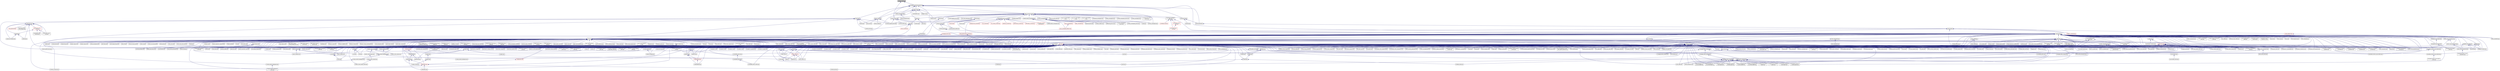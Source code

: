 digraph "wrapper_heap.hpp"
{
  edge [fontname="Helvetica",fontsize="10",labelfontname="Helvetica",labelfontsize="10"];
  node [fontname="Helvetica",fontsize="10",shape=record];
  Node213 [label="wrapper_heap.hpp",height=0.2,width=0.4,color="black", fillcolor="grey75", style="filled", fontcolor="black"];
  Node213 -> Node214 [dir="back",color="midnightblue",fontsize="10",style="solid",fontname="Helvetica"];
  Node214 [label="managed_component_base.hpp",height=0.2,width=0.4,color="black", fillcolor="white", style="filled",URL="$d9/d8b/managed__component__base_8hpp.html"];
  Node214 -> Node215 [dir="back",color="midnightblue",fontsize="10",style="solid",fontname="Helvetica"];
  Node215 [label="components.hpp",height=0.2,width=0.4,color="black", fillcolor="white", style="filled",URL="$d2/d8d/components_8hpp.html"];
  Node215 -> Node216 [dir="back",color="midnightblue",fontsize="10",style="solid",fontname="Helvetica"];
  Node216 [label="accumulator.hpp",height=0.2,width=0.4,color="black", fillcolor="white", style="filled",URL="$d4/d9d/server_2accumulator_8hpp.html"];
  Node216 -> Node217 [dir="back",color="midnightblue",fontsize="10",style="solid",fontname="Helvetica"];
  Node217 [label="accumulator.cpp",height=0.2,width=0.4,color="black", fillcolor="white", style="filled",URL="$d1/d81/accumulator_8cpp.html"];
  Node216 -> Node218 [dir="back",color="midnightblue",fontsize="10",style="solid",fontname="Helvetica"];
  Node218 [label="accumulator.hpp",height=0.2,width=0.4,color="black", fillcolor="white", style="filled",URL="$d8/d5e/accumulator_8hpp.html"];
  Node218 -> Node219 [dir="back",color="midnightblue",fontsize="10",style="solid",fontname="Helvetica"];
  Node219 [label="accumulator_client.cpp",height=0.2,width=0.4,color="black", fillcolor="white", style="filled",URL="$d7/dd0/accumulator__client_8cpp.html"];
  Node215 -> Node218 [dir="back",color="midnightblue",fontsize="10",style="solid",fontname="Helvetica"];
  Node215 -> Node220 [dir="back",color="midnightblue",fontsize="10",style="solid",fontname="Helvetica"];
  Node220 [label="template_accumulator.hpp",height=0.2,width=0.4,color="black", fillcolor="white", style="filled",URL="$d0/d3f/server_2template__accumulator_8hpp.html"];
  Node220 -> Node221 [dir="back",color="midnightblue",fontsize="10",style="solid",fontname="Helvetica"];
  Node221 [label="template_accumulator.hpp",height=0.2,width=0.4,color="black", fillcolor="white", style="filled",URL="$dd/da9/template__accumulator_8hpp.html"];
  Node221 -> Node222 [dir="back",color="midnightblue",fontsize="10",style="solid",fontname="Helvetica"];
  Node222 [label="template_accumulator\l_client.cpp",height=0.2,width=0.4,color="black", fillcolor="white", style="filled",URL="$df/d93/template__accumulator__client_8cpp.html"];
  Node215 -> Node223 [dir="back",color="midnightblue",fontsize="10",style="solid",fontname="Helvetica"];
  Node223 [label="template_function_accumulator.hpp",height=0.2,width=0.4,color="black", fillcolor="white", style="filled",URL="$d7/da6/server_2template__function__accumulator_8hpp.html"];
  Node223 -> Node224 [dir="back",color="midnightblue",fontsize="10",style="solid",fontname="Helvetica"];
  Node224 [label="template_function_accumulator.cpp",height=0.2,width=0.4,color="black", fillcolor="white", style="filled",URL="$d5/d02/template__function__accumulator_8cpp.html"];
  Node223 -> Node225 [dir="back",color="midnightblue",fontsize="10",style="solid",fontname="Helvetica"];
  Node225 [label="template_function_accumulator.hpp",height=0.2,width=0.4,color="black", fillcolor="white", style="filled",URL="$d3/de9/template__function__accumulator_8hpp.html"];
  Node225 -> Node226 [dir="back",color="midnightblue",fontsize="10",style="solid",fontname="Helvetica"];
  Node226 [label="template_function_accumulator\l_client.cpp",height=0.2,width=0.4,color="black", fillcolor="white", style="filled",URL="$d0/dc6/template__function__accumulator__client_8cpp.html"];
  Node215 -> Node221 [dir="back",color="midnightblue",fontsize="10",style="solid",fontname="Helvetica"];
  Node215 -> Node224 [dir="back",color="midnightblue",fontsize="10",style="solid",fontname="Helvetica"];
  Node215 -> Node225 [dir="back",color="midnightblue",fontsize="10",style="solid",fontname="Helvetica"];
  Node215 -> Node227 [dir="back",color="midnightblue",fontsize="10",style="solid",fontname="Helvetica"];
  Node227 [label="allgather_module.cpp",height=0.2,width=0.4,color="black", fillcolor="white", style="filled",URL="$df/de4/allgather__module_8cpp.html"];
  Node215 -> Node228 [dir="back",color="midnightblue",fontsize="10",style="solid",fontname="Helvetica"];
  Node228 [label="allgather.hpp",height=0.2,width=0.4,color="black", fillcolor="white", style="filled",URL="$d4/d4a/allgather_8hpp.html"];
  Node228 -> Node227 [dir="back",color="midnightblue",fontsize="10",style="solid",fontname="Helvetica"];
  Node228 -> Node229 [dir="back",color="midnightblue",fontsize="10",style="solid",fontname="Helvetica"];
  Node229 [label="allgather.cpp",height=0.2,width=0.4,color="black", fillcolor="white", style="filled",URL="$d7/d06/allgather_8cpp.html"];
  Node228 -> Node230 [dir="back",color="midnightblue",fontsize="10",style="solid",fontname="Helvetica"];
  Node230 [label="ag_client.cpp",height=0.2,width=0.4,color="black", fillcolor="white", style="filled",URL="$d4/d5d/ag__client_8cpp.html"];
  Node215 -> Node231 [dir="back",color="midnightblue",fontsize="10",style="solid",fontname="Helvetica"];
  Node231 [label="allgather_and_gate.hpp",height=0.2,width=0.4,color="black", fillcolor="white", style="filled",URL="$d9/dbb/allgather__and__gate_8hpp.html"];
  Node231 -> Node227 [dir="back",color="midnightblue",fontsize="10",style="solid",fontname="Helvetica"];
  Node231 -> Node232 [dir="back",color="midnightblue",fontsize="10",style="solid",fontname="Helvetica"];
  Node232 [label="allgather_and_gate.cpp",height=0.2,width=0.4,color="black", fillcolor="white", style="filled",URL="$d1/d56/allgather__and__gate_8cpp.html"];
  Node231 -> Node230 [dir="back",color="midnightblue",fontsize="10",style="solid",fontname="Helvetica"];
  Node215 -> Node233 [dir="back",color="midnightblue",fontsize="10",style="solid",fontname="Helvetica"];
  Node233 [label="cancelable_action.cpp",height=0.2,width=0.4,color="black", fillcolor="white", style="filled",URL="$d5/d0c/cancelable__action_8cpp.html"];
  Node215 -> Node234 [dir="back",color="midnightblue",fontsize="10",style="solid",fontname="Helvetica"];
  Node234 [label="cancelable_action.hpp",height=0.2,width=0.4,color="black", fillcolor="white", style="filled",URL="$d5/d4d/server_2cancelable__action_8hpp.html"];
  Node234 -> Node233 [dir="back",color="midnightblue",fontsize="10",style="solid",fontname="Helvetica"];
  Node234 -> Node235 [dir="back",color="midnightblue",fontsize="10",style="solid",fontname="Helvetica"];
  Node235 [label="cancelable_action.hpp",height=0.2,width=0.4,color="black", fillcolor="white", style="filled",URL="$d0/da3/stubs_2cancelable__action_8hpp.html"];
  Node235 -> Node236 [dir="back",color="midnightblue",fontsize="10",style="solid",fontname="Helvetica"];
  Node236 [label="cancelable_action.hpp",height=0.2,width=0.4,color="black", fillcolor="white", style="filled",URL="$d6/d28/cancelable__action_8hpp.html"];
  Node236 -> Node237 [dir="back",color="midnightblue",fontsize="10",style="solid",fontname="Helvetica"];
  Node237 [label="cancelable_action_client.cpp",height=0.2,width=0.4,color="black", fillcolor="white", style="filled",URL="$d1/db8/cancelable__action__client_8cpp.html"];
  Node215 -> Node236 [dir="back",color="midnightblue",fontsize="10",style="solid",fontname="Helvetica"];
  Node215 -> Node238 [dir="back",color="midnightblue",fontsize="10",style="solid",fontname="Helvetica"];
  Node238 [label="hello_world_component.hpp",height=0.2,width=0.4,color="black", fillcolor="white", style="filled",URL="$df/df0/hello__world__component_8hpp.html"];
  Node238 -> Node239 [dir="back",color="midnightblue",fontsize="10",style="solid",fontname="Helvetica"];
  Node239 [label="hello_world_client.cpp",height=0.2,width=0.4,color="black", fillcolor="white", style="filled",URL="$d5/da6/hello__world__client_8cpp.html"];
  Node238 -> Node240 [dir="back",color="midnightblue",fontsize="10",style="solid",fontname="Helvetica"];
  Node240 [label="hello_world_component.cpp",height=0.2,width=0.4,color="black", fillcolor="white", style="filled",URL="$d8/daa/hello__world__component_8cpp.html"];
  Node215 -> Node241 [dir="back",color="midnightblue",fontsize="10",style="solid",fontname="Helvetica"];
  Node241 [label="row.hpp",height=0.2,width=0.4,color="black", fillcolor="white", style="filled",URL="$de/d74/server_2row_8hpp.html"];
  Node241 -> Node242 [dir="back",color="midnightblue",fontsize="10",style="solid",fontname="Helvetica"];
  Node242 [label="row.hpp",height=0.2,width=0.4,color="black", fillcolor="white", style="filled",URL="$dc/d69/row_8hpp.html"];
  Node242 -> Node243 [dir="back",color="midnightblue",fontsize="10",style="solid",fontname="Helvetica"];
  Node243 [label="grid.hpp",height=0.2,width=0.4,color="black", fillcolor="white", style="filled",URL="$dc/d8a/grid_8hpp.html"];
  Node243 -> Node244 [dir="back",color="midnightblue",fontsize="10",style="solid",fontname="Helvetica"];
  Node244 [label="jacobi.cpp",height=0.2,width=0.4,color="black", fillcolor="white", style="filled",URL="$d2/d27/jacobi_8cpp.html"];
  Node243 -> Node245 [dir="back",color="midnightblue",fontsize="10",style="solid",fontname="Helvetica"];
  Node245 [label="solver.hpp",height=0.2,width=0.4,color="black", fillcolor="white", style="filled",URL="$db/d9a/server_2solver_8hpp.html"];
  Node245 -> Node246 [dir="back",color="midnightblue",fontsize="10",style="solid",fontname="Helvetica"];
  Node246 [label="solver.hpp",height=0.2,width=0.4,color="black", fillcolor="white", style="filled",URL="$d2/d1c/solver_8hpp.html"];
  Node246 -> Node244 [dir="back",color="midnightblue",fontsize="10",style="solid",fontname="Helvetica"];
  Node245 -> Node247 [dir="back",color="midnightblue",fontsize="10",style="solid",fontname="Helvetica"];
  Node247 [label="solver.cpp",height=0.2,width=0.4,color="black", fillcolor="white", style="filled",URL="$d6/d94/solver_8cpp.html"];
  Node243 -> Node246 [dir="back",color="midnightblue",fontsize="10",style="solid",fontname="Helvetica"];
  Node243 -> Node248 [dir="back",color="midnightblue",fontsize="10",style="solid",fontname="Helvetica"];
  Node248 [label="grid.cpp",height=0.2,width=0.4,color="black", fillcolor="white", style="filled",URL="$d6/d1b/jacobi__component_2grid_8cpp.html"];
  Node242 -> Node249 [dir="back",color="midnightblue",fontsize="10",style="solid",fontname="Helvetica"];
  Node249 [label="stencil_iterator.hpp",height=0.2,width=0.4,color="black", fillcolor="white", style="filled",URL="$dc/d5c/server_2stencil__iterator_8hpp.html"];
  Node249 -> Node245 [dir="back",color="midnightblue",fontsize="10",style="solid",fontname="Helvetica"];
  Node249 -> Node250 [dir="back",color="midnightblue",fontsize="10",style="solid",fontname="Helvetica"];
  Node250 [label="stencil_iterator.cpp",height=0.2,width=0.4,color="black", fillcolor="white", style="filled",URL="$d6/de1/server_2stencil__iterator_8cpp.html"];
  Node249 -> Node251 [dir="back",color="midnightblue",fontsize="10",style="solid",fontname="Helvetica"];
  Node251 [label="stencil_iterator.cpp",height=0.2,width=0.4,color="black", fillcolor="white", style="filled",URL="$d7/d71/stencil__iterator_8cpp.html"];
  Node242 -> Node248 [dir="back",color="midnightblue",fontsize="10",style="solid",fontname="Helvetica"];
  Node241 -> Node252 [dir="back",color="midnightblue",fontsize="10",style="solid",fontname="Helvetica"];
  Node252 [label="row.cpp",height=0.2,width=0.4,color="black", fillcolor="white", style="filled",URL="$d3/d86/server_2row_8cpp.html"];
  Node215 -> Node249 [dir="back",color="midnightblue",fontsize="10",style="solid",fontname="Helvetica"];
  Node215 -> Node245 [dir="back",color="midnightblue",fontsize="10",style="solid",fontname="Helvetica"];
  Node215 -> Node253 [dir="back",color="midnightblue",fontsize="10",style="solid",fontname="Helvetica"];
  Node253 [label="jacobi_component.cpp",height=0.2,width=0.4,color="black", fillcolor="white", style="filled",URL="$d1/d25/jacobi__component_8cpp.html"];
  Node215 -> Node254 [dir="back",color="midnightblue",fontsize="10",style="solid",fontname="Helvetica"];
  Node254 [label="nqueen.hpp",height=0.2,width=0.4,color="black", fillcolor="white", style="filled",URL="$de/d58/server_2nqueen_8hpp.html"];
  Node254 -> Node255 [dir="back",color="midnightblue",fontsize="10",style="solid",fontname="Helvetica"];
  Node255 [label="nqueen.cpp",height=0.2,width=0.4,color="black", fillcolor="white", style="filled",URL="$db/dca/nqueen_8cpp.html"];
  Node254 -> Node256 [dir="back",color="midnightblue",fontsize="10",style="solid",fontname="Helvetica"];
  Node256 [label="nqueen.hpp",height=0.2,width=0.4,color="black", fillcolor="white", style="filled",URL="$da/dfd/stubs_2nqueen_8hpp.html"];
  Node256 -> Node257 [dir="back",color="midnightblue",fontsize="10",style="solid",fontname="Helvetica"];
  Node257 [label="nqueen.hpp",height=0.2,width=0.4,color="black", fillcolor="white", style="filled",URL="$d0/d07/nqueen_8hpp.html"];
  Node257 -> Node258 [dir="back",color="midnightblue",fontsize="10",style="solid",fontname="Helvetica"];
  Node258 [label="nqueen_client.cpp",height=0.2,width=0.4,color="black", fillcolor="white", style="filled",URL="$d3/d5e/nqueen__client_8cpp.html"];
  Node215 -> Node259 [dir="back",color="midnightblue",fontsize="10",style="solid",fontname="Helvetica"];
  Node259 [label="sine.cpp",height=0.2,width=0.4,color="black", fillcolor="white", style="filled",URL="$d3/d0d/server_2sine_8cpp.html"];
  Node215 -> Node260 [dir="back",color="midnightblue",fontsize="10",style="solid",fontname="Helvetica"];
  Node260 [label="component_ctors.cpp",height=0.2,width=0.4,color="black", fillcolor="white", style="filled",URL="$d3/d2a/component__ctors_8cpp.html"];
  Node215 -> Node261 [dir="back",color="midnightblue",fontsize="10",style="solid",fontname="Helvetica"];
  Node261 [label="component_in_executable.cpp",height=0.2,width=0.4,color="black", fillcolor="white", style="filled",URL="$d8/d4b/component__in__executable_8cpp.html"];
  Node215 -> Node262 [dir="back",color="midnightblue",fontsize="10",style="solid",fontname="Helvetica"];
  Node262 [label="component_inheritance.cpp",height=0.2,width=0.4,color="black", fillcolor="white", style="filled",URL="$d8/d55/component__inheritance_8cpp.html"];
  Node215 -> Node263 [dir="back",color="midnightblue",fontsize="10",style="solid",fontname="Helvetica"];
  Node263 [label="component_with_executor.cpp",height=0.2,width=0.4,color="black", fillcolor="white", style="filled",URL="$d4/d20/component__with__executor_8cpp.html"];
  Node215 -> Node264 [dir="back",color="midnightblue",fontsize="10",style="solid",fontname="Helvetica"];
  Node264 [label="factorial.cpp",height=0.2,width=0.4,color="black", fillcolor="white", style="filled",URL="$d9/d00/factorial_8cpp.html"];
  Node215 -> Node265 [dir="back",color="midnightblue",fontsize="10",style="solid",fontname="Helvetica"];
  Node265 [label="hello_world.cpp",height=0.2,width=0.4,color="black", fillcolor="white", style="filled",URL="$d0/d67/hello__world_8cpp.html"];
  Node215 -> Node266 [dir="back",color="midnightblue",fontsize="10",style="solid",fontname="Helvetica"];
  Node266 [label="latch_local.cpp",height=0.2,width=0.4,color="black", fillcolor="white", style="filled",URL="$dd/dd3/latch__local_8cpp.html"];
  Node215 -> Node267 [dir="back",color="midnightblue",fontsize="10",style="solid",fontname="Helvetica"];
  Node267 [label="latch_remote.cpp",height=0.2,width=0.4,color="black", fillcolor="white", style="filled",URL="$df/d59/latch__remote_8cpp.html"];
  Node215 -> Node268 [dir="back",color="midnightblue",fontsize="10",style="solid",fontname="Helvetica"];
  Node268 [label="pingpong.cpp",height=0.2,width=0.4,color="black", fillcolor="white", style="filled",URL="$dd/d4d/pingpong_8cpp.html"];
  Node215 -> Node269 [dir="back",color="midnightblue",fontsize="10",style="solid",fontname="Helvetica"];
  Node269 [label="random_mem_access.hpp",height=0.2,width=0.4,color="black", fillcolor="white", style="filled",URL="$d0/d19/server_2random__mem__access_8hpp.html"];
  Node269 -> Node270 [dir="back",color="midnightblue",fontsize="10",style="solid",fontname="Helvetica"];
  Node270 [label="random_mem_access.cpp",height=0.2,width=0.4,color="black", fillcolor="white", style="filled",URL="$d1/d51/random__mem__access_8cpp.html"];
  Node269 -> Node271 [dir="back",color="midnightblue",fontsize="10",style="solid",fontname="Helvetica"];
  Node271 [label="random_mem_access.hpp",height=0.2,width=0.4,color="black", fillcolor="white", style="filled",URL="$d3/d32/stubs_2random__mem__access_8hpp.html"];
  Node271 -> Node272 [dir="back",color="midnightblue",fontsize="10",style="solid",fontname="Helvetica"];
  Node272 [label="random_mem_access.hpp",height=0.2,width=0.4,color="black", fillcolor="white", style="filled",URL="$db/de8/random__mem__access_8hpp.html"];
  Node272 -> Node273 [dir="back",color="midnightblue",fontsize="10",style="solid",fontname="Helvetica"];
  Node273 [label="random_mem_access_client.cpp",height=0.2,width=0.4,color="black", fillcolor="white", style="filled",URL="$df/d1b/random__mem__access__client_8cpp.html"];
  Node215 -> Node274 [dir="back",color="midnightblue",fontsize="10",style="solid",fontname="Helvetica"];
  Node274 [label="sheneos_compare.cpp",height=0.2,width=0.4,color="black", fillcolor="white", style="filled",URL="$dc/d11/sheneos__compare_8cpp.html"];
  Node215 -> Node275 [dir="back",color="midnightblue",fontsize="10",style="solid",fontname="Helvetica"];
  Node275 [label="throttle.hpp",height=0.2,width=0.4,color="black", fillcolor="white", style="filled",URL="$db/dc9/server_2throttle_8hpp.html"];
  Node275 -> Node276 [dir="back",color="midnightblue",fontsize="10",style="solid",fontname="Helvetica"];
  Node276 [label="throttle.cpp",height=0.2,width=0.4,color="black", fillcolor="white", style="filled",URL="$de/d56/server_2throttle_8cpp.html"];
  Node275 -> Node277 [dir="back",color="midnightblue",fontsize="10",style="solid",fontname="Helvetica"];
  Node277 [label="throttle.hpp",height=0.2,width=0.4,color="black", fillcolor="white", style="filled",URL="$d5/dec/stubs_2throttle_8hpp.html"];
  Node277 -> Node278 [dir="back",color="midnightblue",fontsize="10",style="solid",fontname="Helvetica"];
  Node278 [label="throttle.hpp",height=0.2,width=0.4,color="black", fillcolor="white", style="filled",URL="$d2/d2e/throttle_8hpp.html"];
  Node278 -> Node279 [dir="back",color="midnightblue",fontsize="10",style="solid",fontname="Helvetica"];
  Node279 [label="throttle.cpp",height=0.2,width=0.4,color="black", fillcolor="white", style="filled",URL="$db/d02/throttle_8cpp.html"];
  Node278 -> Node280 [dir="back",color="midnightblue",fontsize="10",style="solid",fontname="Helvetica"];
  Node280 [label="throttle_client.cpp",height=0.2,width=0.4,color="black", fillcolor="white", style="filled",URL="$d0/db7/throttle__client_8cpp.html"];
  Node215 -> Node280 [dir="back",color="midnightblue",fontsize="10",style="solid",fontname="Helvetica"];
  Node215 -> Node281 [dir="back",color="midnightblue",fontsize="10",style="solid",fontname="Helvetica"];
  Node281 [label="simple_central_tuplespace.hpp",height=0.2,width=0.4,color="black", fillcolor="white", style="filled",URL="$db/d69/server_2simple__central__tuplespace_8hpp.html"];
  Node281 -> Node282 [dir="back",color="midnightblue",fontsize="10",style="solid",fontname="Helvetica"];
  Node282 [label="simple_central_tuplespace.cpp",height=0.2,width=0.4,color="black", fillcolor="white", style="filled",URL="$d3/dec/simple__central__tuplespace_8cpp.html"];
  Node281 -> Node283 [dir="back",color="midnightblue",fontsize="10",style="solid",fontname="Helvetica"];
  Node283 [label="simple_central_tuplespace.hpp",height=0.2,width=0.4,color="black", fillcolor="white", style="filled",URL="$d0/d4b/stubs_2simple__central__tuplespace_8hpp.html"];
  Node283 -> Node284 [dir="back",color="midnightblue",fontsize="10",style="solid",fontname="Helvetica"];
  Node284 [label="simple_central_tuplespace.hpp",height=0.2,width=0.4,color="black", fillcolor="white", style="filled",URL="$d5/ddd/simple__central__tuplespace_8hpp.html"];
  Node284 -> Node285 [dir="back",color="midnightblue",fontsize="10",style="solid",fontname="Helvetica"];
  Node285 [label="simple_central_tuplespace\l_client.cpp",height=0.2,width=0.4,color="black", fillcolor="white", style="filled",URL="$d1/d7b/simple__central__tuplespace__client_8cpp.html"];
  Node215 -> Node286 [dir="back",color="midnightblue",fontsize="10",style="solid",fontname="Helvetica"];
  Node286 [label="tuples_warehouse.hpp",height=0.2,width=0.4,color="black", fillcolor="white", style="filled",URL="$da/de6/tuples__warehouse_8hpp.html"];
  Node286 -> Node281 [dir="back",color="midnightblue",fontsize="10",style="solid",fontname="Helvetica"];
  Node215 -> Node284 [dir="back",color="midnightblue",fontsize="10",style="solid",fontname="Helvetica"];
  Node215 -> Node287 [dir="back",color="midnightblue",fontsize="10",style="solid",fontname="Helvetica"];
  Node287 [label="iostreams.hpp",height=0.2,width=0.4,color="black", fillcolor="white", style="filled",URL="$de/d22/iostreams_8hpp.html"];
  Node287 -> Node229 [dir="back",color="midnightblue",fontsize="10",style="solid",fontname="Helvetica"];
  Node287 -> Node232 [dir="back",color="midnightblue",fontsize="10",style="solid",fontname="Helvetica"];
  Node287 -> Node288 [dir="back",color="midnightblue",fontsize="10",style="solid",fontname="Helvetica"];
  Node288 [label="async_io_action.cpp",height=0.2,width=0.4,color="black", fillcolor="white", style="filled",URL="$d3/df5/async__io__action_8cpp.html"];
  Node287 -> Node289 [dir="back",color="midnightblue",fontsize="10",style="solid",fontname="Helvetica"];
  Node289 [label="async_io_external.cpp",height=0.2,width=0.4,color="black", fillcolor="white", style="filled",URL="$da/d9a/async__io__external_8cpp.html"];
  Node287 -> Node290 [dir="back",color="midnightblue",fontsize="10",style="solid",fontname="Helvetica"];
  Node290 [label="async_io_low_level.cpp",height=0.2,width=0.4,color="black", fillcolor="white", style="filled",URL="$dc/d10/async__io__low__level_8cpp.html"];
  Node287 -> Node291 [dir="back",color="midnightblue",fontsize="10",style="solid",fontname="Helvetica"];
  Node291 [label="async_io_simple.cpp",height=0.2,width=0.4,color="black", fillcolor="white", style="filled",URL="$da/db7/async__io__simple_8cpp.html"];
  Node287 -> Node292 [dir="back",color="midnightblue",fontsize="10",style="solid",fontname="Helvetica"];
  Node292 [label="os_thread_num.cpp",height=0.2,width=0.4,color="black", fillcolor="white", style="filled",URL="$d2/dfb/os__thread__num_8cpp.html"];
  Node287 -> Node293 [dir="back",color="midnightblue",fontsize="10",style="solid",fontname="Helvetica"];
  Node293 [label="rnd_future_reduce.cpp",height=0.2,width=0.4,color="black", fillcolor="white", style="filled",URL="$d1/db5/rnd__future__reduce_8cpp.html"];
  Node287 -> Node294 [dir="back",color="midnightblue",fontsize="10",style="solid",fontname="Helvetica"];
  Node294 [label="heartbeat_console.cpp",height=0.2,width=0.4,color="black", fillcolor="white", style="filled",URL="$da/de8/heartbeat__console_8cpp.html"];
  Node287 -> Node240 [dir="back",color="midnightblue",fontsize="10",style="solid",fontname="Helvetica"];
  Node287 -> Node244 [dir="back",color="midnightblue",fontsize="10",style="solid",fontname="Helvetica"];
  Node287 -> Node249 [dir="back",color="midnightblue",fontsize="10",style="solid",fontname="Helvetica"];
  Node287 -> Node248 [dir="back",color="midnightblue",fontsize="10",style="solid",fontname="Helvetica"];
  Node287 -> Node295 [dir="back",color="midnightblue",fontsize="10",style="solid",fontname="Helvetica"];
  Node295 [label="access_counter_set.cpp",height=0.2,width=0.4,color="black", fillcolor="white", style="filled",URL="$dc/d52/access__counter__set_8cpp.html"];
  Node287 -> Node296 [dir="back",color="midnightblue",fontsize="10",style="solid",fontname="Helvetica"];
  Node296 [label="1d_wave_equation.cpp",height=0.2,width=0.4,color="black", fillcolor="white", style="filled",URL="$da/dab/1d__wave__equation_8cpp.html"];
  Node287 -> Node297 [dir="back",color="midnightblue",fontsize="10",style="solid",fontname="Helvetica"];
  Node297 [label="allow_unknown_options.cpp",height=0.2,width=0.4,color="black", fillcolor="white", style="filled",URL="$d9/dc9/allow__unknown__options_8cpp.html"];
  Node287 -> Node298 [dir="back",color="midnightblue",fontsize="10",style="solid",fontname="Helvetica"];
  Node298 [label="command_line_handling.cpp",height=0.2,width=0.4,color="black", fillcolor="white", style="filled",URL="$d4/d05/examples_2quickstart_2command__line__handling_8cpp.html"];
  Node287 -> Node260 [dir="back",color="midnightblue",fontsize="10",style="solid",fontname="Helvetica"];
  Node287 -> Node261 [dir="back",color="midnightblue",fontsize="10",style="solid",fontname="Helvetica"];
  Node287 -> Node262 [dir="back",color="midnightblue",fontsize="10",style="solid",fontname="Helvetica"];
  Node287 -> Node263 [dir="back",color="midnightblue",fontsize="10",style="solid",fontname="Helvetica"];
  Node287 -> Node299 [dir="back",color="midnightblue",fontsize="10",style="solid",fontname="Helvetica"];
  Node299 [label="customize_async.cpp",height=0.2,width=0.4,color="black", fillcolor="white", style="filled",URL="$d0/d82/customize__async_8cpp.html"];
  Node287 -> Node300 [dir="back",color="midnightblue",fontsize="10",style="solid",fontname="Helvetica"];
  Node300 [label="enumerate_threads.cpp",height=0.2,width=0.4,color="black", fillcolor="white", style="filled",URL="$d3/dd4/enumerate__threads_8cpp.html"];
  Node287 -> Node301 [dir="back",color="midnightblue",fontsize="10",style="solid",fontname="Helvetica"];
  Node301 [label="error_handling.cpp",height=0.2,width=0.4,color="black", fillcolor="white", style="filled",URL="$d9/d96/error__handling_8cpp.html"];
  Node287 -> Node302 [dir="back",color="midnightblue",fontsize="10",style="solid",fontname="Helvetica"];
  Node302 [label="event_synchronization.cpp",height=0.2,width=0.4,color="black", fillcolor="white", style="filled",URL="$d0/d35/event__synchronization_8cpp.html"];
  Node287 -> Node303 [dir="back",color="midnightblue",fontsize="10",style="solid",fontname="Helvetica"];
  Node303 [label="fractals.cpp",height=0.2,width=0.4,color="black", fillcolor="white", style="filled",URL="$d8/d58/fractals_8cpp.html"];
  Node287 -> Node304 [dir="back",color="midnightblue",fontsize="10",style="solid",fontname="Helvetica"];
  Node304 [label="fractals_executor.cpp",height=0.2,width=0.4,color="black", fillcolor="white", style="filled",URL="$d9/da9/fractals__executor_8cpp.html"];
  Node287 -> Node265 [dir="back",color="midnightblue",fontsize="10",style="solid",fontname="Helvetica"];
  Node287 -> Node305 [dir="back",color="midnightblue",fontsize="10",style="solid",fontname="Helvetica"];
  Node305 [label="interval_timer.cpp",height=0.2,width=0.4,color="black", fillcolor="white", style="filled",URL="$de/df1/examples_2quickstart_2interval__timer_8cpp.html"];
  Node287 -> Node306 [dir="back",color="midnightblue",fontsize="10",style="solid",fontname="Helvetica"];
  Node306 [label="local_channel.cpp",height=0.2,width=0.4,color="black", fillcolor="white", style="filled",URL="$d0/d3e/local__channel_8cpp.html"];
  Node287 -> Node268 [dir="back",color="midnightblue",fontsize="10",style="solid",fontname="Helvetica"];
  Node287 -> Node307 [dir="back",color="midnightblue",fontsize="10",style="solid",fontname="Helvetica"];
  Node307 [label="shared_mutex.cpp",height=0.2,width=0.4,color="black", fillcolor="white", style="filled",URL="$da/d0b/shared__mutex_8cpp.html"];
  Node287 -> Node308 [dir="back",color="midnightblue",fontsize="10",style="solid",fontname="Helvetica"];
  Node308 [label="sierpinski.cpp",height=0.2,width=0.4,color="black", fillcolor="white", style="filled",URL="$d3/d7e/sierpinski_8cpp.html"];
  Node287 -> Node309 [dir="back",color="midnightblue",fontsize="10",style="solid",fontname="Helvetica"];
  Node309 [label="simple_future_continuation.cpp",height=0.2,width=0.4,color="black", fillcolor="white", style="filled",URL="$d8/d3c/simple__future__continuation_8cpp.html"];
  Node287 -> Node310 [dir="back",color="midnightblue",fontsize="10",style="solid",fontname="Helvetica"];
  Node310 [label="simplest_hello_world.cpp",height=0.2,width=0.4,color="black", fillcolor="white", style="filled",URL="$d7/ddc/simplest__hello__world_8cpp.html"];
  Node287 -> Node311 [dir="back",color="midnightblue",fontsize="10",style="solid",fontname="Helvetica"];
  Node311 [label="sort_by_key_demo.cpp",height=0.2,width=0.4,color="black", fillcolor="white", style="filled",URL="$da/d20/sort__by__key__demo_8cpp.html"];
  Node287 -> Node312 [dir="back",color="midnightblue",fontsize="10",style="solid",fontname="Helvetica"];
  Node312 [label="timed_futures.cpp",height=0.2,width=0.4,color="black", fillcolor="white", style="filled",URL="$d6/d8d/timed__futures_8cpp.html"];
  Node287 -> Node313 [dir="back",color="midnightblue",fontsize="10",style="solid",fontname="Helvetica"];
  Node313 [label="vector_counting_dotproduct.cpp",height=0.2,width=0.4,color="black", fillcolor="white", style="filled",URL="$df/de9/vector__counting__dotproduct_8cpp.html"];
  Node287 -> Node314 [dir="back",color="midnightblue",fontsize="10",style="solid",fontname="Helvetica"];
  Node314 [label="vector_zip_dotproduct.cpp",height=0.2,width=0.4,color="black", fillcolor="white", style="filled",URL="$dc/d18/vector__zip__dotproduct_8cpp.html"];
  Node287 -> Node315 [dir="back",color="midnightblue",fontsize="10",style="solid",fontname="Helvetica"];
  Node315 [label="oversubscribing_resource\l_partitioner.cpp",height=0.2,width=0.4,color="black", fillcolor="white", style="filled",URL="$dd/dee/oversubscribing__resource__partitioner_8cpp.html"];
  Node287 -> Node316 [dir="back",color="midnightblue",fontsize="10",style="solid",fontname="Helvetica"];
  Node316 [label="simple_resource_partitioner.cpp",height=0.2,width=0.4,color="black", fillcolor="white", style="filled",URL="$d5/df9/simple__resource__partitioner_8cpp.html"];
  Node287 -> Node317 [dir="back",color="midnightblue",fontsize="10",style="solid",fontname="Helvetica"];
  Node317 [label="thread_aware_timer.cpp",height=0.2,width=0.4,color="black", fillcolor="white", style="filled",URL="$df/d11/examples_2thread__aware__timer_2thread__aware__timer_8cpp.html"];
  Node287 -> Node285 [dir="back",color="midnightblue",fontsize="10",style="solid",fontname="Helvetica"];
  Node287 -> Node318 [dir="back",color="midnightblue",fontsize="10",style="solid",fontname="Helvetica"];
  Node318 [label="foreach_scaling.cpp",height=0.2,width=0.4,color="black", fillcolor="white", style="filled",URL="$d4/d94/foreach__scaling_8cpp.html"];
  Node287 -> Node319 [dir="back",color="midnightblue",fontsize="10",style="solid",fontname="Helvetica"];
  Node319 [label="future_overhead.cpp",height=0.2,width=0.4,color="black", fillcolor="white", style="filled",URL="$d3/d79/future__overhead_8cpp.html"];
  Node287 -> Node320 [dir="back",color="midnightblue",fontsize="10",style="solid",fontname="Helvetica"];
  Node320 [label="hpx_heterogeneous_timed\l_task_spawn.cpp",height=0.2,width=0.4,color="black", fillcolor="white", style="filled",URL="$dd/d27/hpx__heterogeneous__timed__task__spawn_8cpp.html"];
  Node287 -> Node321 [dir="back",color="midnightblue",fontsize="10",style="solid",fontname="Helvetica"];
  Node321 [label="hpx_homogeneous_timed\l_task_spawn_executors.cpp",height=0.2,width=0.4,color="black", fillcolor="white", style="filled",URL="$d1/d3b/hpx__homogeneous__timed__task__spawn__executors_8cpp.html"];
  Node287 -> Node322 [dir="back",color="midnightblue",fontsize="10",style="solid",fontname="Helvetica"];
  Node322 [label="parent_vs_child_stealing.cpp",height=0.2,width=0.4,color="black", fillcolor="white", style="filled",URL="$d2/d07/parent__vs__child__stealing_8cpp.html"];
  Node287 -> Node323 [dir="back",color="midnightblue",fontsize="10",style="solid",fontname="Helvetica"];
  Node323 [label="partitioned_vector\l_foreach.cpp",height=0.2,width=0.4,color="black", fillcolor="white", style="filled",URL="$df/d5f/partitioned__vector__foreach_8cpp.html"];
  Node287 -> Node324 [dir="back",color="midnightblue",fontsize="10",style="solid",fontname="Helvetica"];
  Node324 [label="serialization_overhead.cpp",height=0.2,width=0.4,color="black", fillcolor="white", style="filled",URL="$d3/df8/serialization__overhead_8cpp.html"];
  Node287 -> Node325 [dir="back",color="midnightblue",fontsize="10",style="solid",fontname="Helvetica"];
  Node325 [label="sizeof.cpp",height=0.2,width=0.4,color="black", fillcolor="white", style="filled",URL="$d3/d0f/sizeof_8cpp.html"];
  Node287 -> Node326 [dir="back",color="midnightblue",fontsize="10",style="solid",fontname="Helvetica"];
  Node326 [label="skynet.cpp",height=0.2,width=0.4,color="black", fillcolor="white", style="filled",URL="$d0/dc3/skynet_8cpp.html"];
  Node287 -> Node327 [dir="back",color="midnightblue",fontsize="10",style="solid",fontname="Helvetica"];
  Node327 [label="spinlock_overhead1.cpp",height=0.2,width=0.4,color="black", fillcolor="white", style="filled",URL="$d0/d32/spinlock__overhead1_8cpp.html"];
  Node287 -> Node328 [dir="back",color="midnightblue",fontsize="10",style="solid",fontname="Helvetica"];
  Node328 [label="spinlock_overhead2.cpp",height=0.2,width=0.4,color="black", fillcolor="white", style="filled",URL="$de/d55/spinlock__overhead2_8cpp.html"];
  Node287 -> Node329 [dir="back",color="midnightblue",fontsize="10",style="solid",fontname="Helvetica"];
  Node329 [label="stencil3_iterators.cpp",height=0.2,width=0.4,color="black", fillcolor="white", style="filled",URL="$db/d9e/stencil3__iterators_8cpp.html"];
  Node287 -> Node330 [dir="back",color="midnightblue",fontsize="10",style="solid",fontname="Helvetica"];
  Node330 [label="stream.cpp",height=0.2,width=0.4,color="black", fillcolor="white", style="filled",URL="$da/d5f/stream_8cpp.html"];
  Node287 -> Node331 [dir="back",color="midnightblue",fontsize="10",style="solid",fontname="Helvetica"];
  Node331 [label="transform_reduce_binary\l_scaling.cpp",height=0.2,width=0.4,color="black", fillcolor="white", style="filled",URL="$d1/dae/transform__reduce__binary__scaling_8cpp.html"];
  Node287 -> Node332 [dir="back",color="midnightblue",fontsize="10",style="solid",fontname="Helvetica"];
  Node332 [label="transform_reduce_scaling.cpp",height=0.2,width=0.4,color="black", fillcolor="white", style="filled",URL="$db/d2a/transform__reduce__scaling_8cpp.html"];
  Node287 -> Node333 [dir="back",color="midnightblue",fontsize="10",style="solid",fontname="Helvetica"];
  Node333 [label="wait_all_timings.cpp",height=0.2,width=0.4,color="black", fillcolor="white", style="filled",URL="$d5/da1/wait__all__timings_8cpp.html"];
  Node287 -> Node334 [dir="back",color="midnightblue",fontsize="10",style="solid",fontname="Helvetica"];
  Node334 [label="minmax_element_performance.cpp",height=0.2,width=0.4,color="black", fillcolor="white", style="filled",URL="$d9/d93/minmax__element__performance_8cpp.html"];
  Node287 -> Node335 [dir="back",color="midnightblue",fontsize="10",style="solid",fontname="Helvetica"];
  Node335 [label="osu_bcast.cpp",height=0.2,width=0.4,color="black", fillcolor="white", style="filled",URL="$d3/dca/osu__bcast_8cpp.html"];
  Node287 -> Node336 [dir="back",color="midnightblue",fontsize="10",style="solid",fontname="Helvetica"];
  Node336 [label="osu_bibw.cpp",height=0.2,width=0.4,color="black", fillcolor="white", style="filled",URL="$d2/d04/osu__bibw_8cpp.html"];
  Node287 -> Node337 [dir="back",color="midnightblue",fontsize="10",style="solid",fontname="Helvetica"];
  Node337 [label="osu_bw.cpp",height=0.2,width=0.4,color="black", fillcolor="white", style="filled",URL="$d4/d20/osu__bw_8cpp.html"];
  Node287 -> Node338 [dir="back",color="midnightblue",fontsize="10",style="solid",fontname="Helvetica"];
  Node338 [label="osu_latency.cpp",height=0.2,width=0.4,color="black", fillcolor="white", style="filled",URL="$df/d58/osu__latency_8cpp.html"];
  Node287 -> Node339 [dir="back",color="midnightblue",fontsize="10",style="solid",fontname="Helvetica"];
  Node339 [label="osu_multi_lat.cpp",height=0.2,width=0.4,color="black", fillcolor="white", style="filled",URL="$d7/d91/osu__multi__lat_8cpp.html"];
  Node287 -> Node340 [dir="back",color="midnightblue",fontsize="10",style="solid",fontname="Helvetica"];
  Node340 [label="osu_scatter.cpp",height=0.2,width=0.4,color="black", fillcolor="white", style="filled",URL="$d4/d4c/osu__scatter_8cpp.html"];
  Node287 -> Node341 [dir="back",color="midnightblue",fontsize="10",style="solid",fontname="Helvetica"];
  Node341 [label="pingpong_performance.cpp",height=0.2,width=0.4,color="black", fillcolor="white", style="filled",URL="$de/d03/pingpong__performance_8cpp.html"];
  Node287 -> Node342 [dir="back",color="midnightblue",fontsize="10",style="solid",fontname="Helvetica"];
  Node342 [label="plain_action_1330.cpp",height=0.2,width=0.4,color="black", fillcolor="white", style="filled",URL="$d4/def/plain__action__1330_8cpp.html"];
  Node287 -> Node343 [dir="back",color="midnightblue",fontsize="10",style="solid",fontname="Helvetica"];
  Node343 [label="client_1950.cpp",height=0.2,width=0.4,color="black", fillcolor="white", style="filled",URL="$d0/d79/client__1950_8cpp.html"];
  Node287 -> Node344 [dir="back",color="midnightblue",fontsize="10",style="solid",fontname="Helvetica"];
  Node344 [label="lost_output_2236.cpp",height=0.2,width=0.4,color="black", fillcolor="white", style="filled",URL="$db/dd0/lost__output__2236_8cpp.html"];
  Node287 -> Node345 [dir="back",color="midnightblue",fontsize="10",style="solid",fontname="Helvetica"];
  Node345 [label="no_output_1173.cpp",height=0.2,width=0.4,color="black", fillcolor="white", style="filled",URL="$de/d67/no__output__1173_8cpp.html"];
  Node287 -> Node346 [dir="back",color="midnightblue",fontsize="10",style="solid",fontname="Helvetica"];
  Node346 [label="dataflow_future_swap.cpp",height=0.2,width=0.4,color="black", fillcolor="white", style="filled",URL="$dc/d8c/dataflow__future__swap_8cpp.html"];
  Node287 -> Node347 [dir="back",color="midnightblue",fontsize="10",style="solid",fontname="Helvetica"];
  Node347 [label="dataflow_future_swap2.cpp",height=0.2,width=0.4,color="black", fillcolor="white", style="filled",URL="$d1/db3/dataflow__future__swap2_8cpp.html"];
  Node287 -> Node348 [dir="back",color="midnightblue",fontsize="10",style="solid",fontname="Helvetica"];
  Node348 [label="promise_1620.cpp",height=0.2,width=0.4,color="black", fillcolor="white", style="filled",URL="$d2/d67/promise__1620_8cpp.html"];
  Node287 -> Node349 [dir="back",color="midnightblue",fontsize="10",style="solid",fontname="Helvetica"];
  Node349 [label="wait_all_hang_1946.cpp",height=0.2,width=0.4,color="black", fillcolor="white", style="filled",URL="$d5/d69/wait__all__hang__1946_8cpp.html"];
  Node287 -> Node350 [dir="back",color="midnightblue",fontsize="10",style="solid",fontname="Helvetica"];
  Node350 [label="function_argument.cpp",height=0.2,width=0.4,color="black", fillcolor="white", style="filled",URL="$db/da3/function__argument_8cpp.html"];
  Node287 -> Node351 [dir="back",color="midnightblue",fontsize="10",style="solid",fontname="Helvetica"];
  Node351 [label="function_serialization\l_728.cpp",height=0.2,width=0.4,color="black", fillcolor="white", style="filled",URL="$d8/db1/function__serialization__728_8cpp.html"];
  Node287 -> Node352 [dir="back",color="midnightblue",fontsize="10",style="solid",fontname="Helvetica"];
  Node352 [label="managed_refcnt_checker.cpp",height=0.2,width=0.4,color="black", fillcolor="white", style="filled",URL="$d7/d11/server_2managed__refcnt__checker_8cpp.html"];
  Node287 -> Node353 [dir="back",color="midnightblue",fontsize="10",style="solid",fontname="Helvetica"];
  Node353 [label="simple_refcnt_checker.cpp",height=0.2,width=0.4,color="black", fillcolor="white", style="filled",URL="$d7/d14/server_2simple__refcnt__checker_8cpp.html"];
  Node287 -> Node354 [dir="back",color="midnightblue",fontsize="10",style="solid",fontname="Helvetica"];
  Node354 [label="credit_exhaustion.cpp",height=0.2,width=0.4,color="black", fillcolor="white", style="filled",URL="$d6/d80/credit__exhaustion_8cpp.html"];
  Node287 -> Node355 [dir="back",color="midnightblue",fontsize="10",style="solid",fontname="Helvetica"];
  Node355 [label="local_address_rebind.cpp",height=0.2,width=0.4,color="black", fillcolor="white", style="filled",URL="$d1/d4f/local__address__rebind_8cpp.html"];
  Node287 -> Node356 [dir="back",color="midnightblue",fontsize="10",style="solid",fontname="Helvetica"];
  Node356 [label="local_embedded_ref\l_to_local_object.cpp",height=0.2,width=0.4,color="black", fillcolor="white", style="filled",URL="$d6/d54/local__embedded__ref__to__local__object_8cpp.html"];
  Node287 -> Node357 [dir="back",color="midnightblue",fontsize="10",style="solid",fontname="Helvetica"];
  Node357 [label="local_embedded_ref\l_to_remote_object.cpp",height=0.2,width=0.4,color="black", fillcolor="white", style="filled",URL="$d6/d34/local__embedded__ref__to__remote__object_8cpp.html"];
  Node287 -> Node358 [dir="back",color="midnightblue",fontsize="10",style="solid",fontname="Helvetica"];
  Node358 [label="refcnted_symbol_to\l_local_object.cpp",height=0.2,width=0.4,color="black", fillcolor="white", style="filled",URL="$d9/deb/refcnted__symbol__to__local__object_8cpp.html"];
  Node287 -> Node359 [dir="back",color="midnightblue",fontsize="10",style="solid",fontname="Helvetica"];
  Node359 [label="refcnted_symbol_to\l_remote_object.cpp",height=0.2,width=0.4,color="black", fillcolor="white", style="filled",URL="$dd/d20/refcnted__symbol__to__remote__object_8cpp.html"];
  Node287 -> Node360 [dir="back",color="midnightblue",fontsize="10",style="solid",fontname="Helvetica"];
  Node360 [label="remote_embedded_ref\l_to_local_object.cpp",height=0.2,width=0.4,color="black", fillcolor="white", style="filled",URL="$d4/ded/remote__embedded__ref__to__local__object_8cpp.html"];
  Node287 -> Node361 [dir="back",color="midnightblue",fontsize="10",style="solid",fontname="Helvetica"];
  Node361 [label="remote_embedded_ref\l_to_remote_object.cpp",height=0.2,width=0.4,color="black", fillcolor="white", style="filled",URL="$dc/dca/remote__embedded__ref__to__remote__object_8cpp.html"];
  Node287 -> Node362 [dir="back",color="midnightblue",fontsize="10",style="solid",fontname="Helvetica"];
  Node362 [label="scoped_ref_to_local\l_object.cpp",height=0.2,width=0.4,color="black", fillcolor="white", style="filled",URL="$d6/da4/scoped__ref__to__local__object_8cpp.html"];
  Node287 -> Node363 [dir="back",color="midnightblue",fontsize="10",style="solid",fontname="Helvetica"];
  Node363 [label="scoped_ref_to_remote\l_object.cpp",height=0.2,width=0.4,color="black", fillcolor="white", style="filled",URL="$de/d85/scoped__ref__to__remote__object_8cpp.html"];
  Node287 -> Node364 [dir="back",color="midnightblue",fontsize="10",style="solid",fontname="Helvetica"];
  Node364 [label="split_credit.cpp",height=0.2,width=0.4,color="black", fillcolor="white", style="filled",URL="$dc/d1c/split__credit_8cpp.html"];
  Node287 -> Node365 [dir="back",color="midnightblue",fontsize="10",style="solid",fontname="Helvetica"];
  Node365 [label="uncounted_symbol_to\l_local_object.cpp",height=0.2,width=0.4,color="black", fillcolor="white", style="filled",URL="$de/d5f/uncounted__symbol__to__local__object_8cpp.html"];
  Node287 -> Node366 [dir="back",color="midnightblue",fontsize="10",style="solid",fontname="Helvetica"];
  Node366 [label="uncounted_symbol_to\l_remote_object.cpp",height=0.2,width=0.4,color="black", fillcolor="white", style="filled",URL="$d5/d86/uncounted__symbol__to__remote__object_8cpp.html"];
  Node287 -> Node367 [dir="back",color="midnightblue",fontsize="10",style="solid",fontname="Helvetica"];
  Node367 [label="test.cpp",height=0.2,width=0.4,color="black", fillcolor="white", style="filled",URL="$df/dac/test_8cpp.html"];
  Node287 -> Node368 [dir="back",color="midnightblue",fontsize="10",style="solid",fontname="Helvetica"];
  Node368 [label="inheritance_2_classes\l_abstract.cpp",height=0.2,width=0.4,color="black", fillcolor="white", style="filled",URL="$dd/d8e/inheritance__2__classes__abstract_8cpp.html"];
  Node287 -> Node369 [dir="back",color="midnightblue",fontsize="10",style="solid",fontname="Helvetica"];
  Node369 [label="inheritance_2_classes\l_concrete.cpp",height=0.2,width=0.4,color="black", fillcolor="white", style="filled",URL="$d8/dc5/inheritance__2__classes__concrete_8cpp.html"];
  Node287 -> Node370 [dir="back",color="midnightblue",fontsize="10",style="solid",fontname="Helvetica"];
  Node370 [label="inheritance_3_classes\l_1_abstract.cpp",height=0.2,width=0.4,color="black", fillcolor="white", style="filled",URL="$dc/dfb/inheritance__3__classes__1__abstract_8cpp.html"];
  Node287 -> Node371 [dir="back",color="midnightblue",fontsize="10",style="solid",fontname="Helvetica"];
  Node371 [label="inheritance_3_classes\l_2_abstract.cpp",height=0.2,width=0.4,color="black", fillcolor="white", style="filled",URL="$dd/d34/inheritance__3__classes__2__abstract_8cpp.html"];
  Node287 -> Node372 [dir="back",color="midnightblue",fontsize="10",style="solid",fontname="Helvetica"];
  Node372 [label="inheritance_3_classes\l_concrete.cpp",height=0.2,width=0.4,color="black", fillcolor="white", style="filled",URL="$de/d09/inheritance__3__classes__concrete_8cpp.html"];
  Node287 -> Node373 [dir="back",color="midnightblue",fontsize="10",style="solid",fontname="Helvetica"];
  Node373 [label="migrate_component.cpp",height=0.2,width=0.4,color="black", fillcolor="white", style="filled",URL="$dc/d78/migrate__component_8cpp.html"];
  Node287 -> Node374 [dir="back",color="midnightblue",fontsize="10",style="solid",fontname="Helvetica"];
  Node374 [label="task_block.cpp",height=0.2,width=0.4,color="black", fillcolor="white", style="filled",URL="$d8/d7d/task__block_8cpp.html"];
  Node287 -> Node375 [dir="back",color="midnightblue",fontsize="10",style="solid",fontname="Helvetica"];
  Node375 [label="task_block_executor.cpp",height=0.2,width=0.4,color="black", fillcolor="white", style="filled",URL="$d7/df6/task__block__executor_8cpp.html"];
  Node287 -> Node376 [dir="back",color="midnightblue",fontsize="10",style="solid",fontname="Helvetica"];
  Node376 [label="task_block_par.cpp",height=0.2,width=0.4,color="black", fillcolor="white", style="filled",URL="$d9/df1/task__block__par_8cpp.html"];
  Node287 -> Node377 [dir="back",color="midnightblue",fontsize="10",style="solid",fontname="Helvetica"];
  Node377 [label="put_parcels.cpp",height=0.2,width=0.4,color="black", fillcolor="white", style="filled",URL="$df/d23/put__parcels_8cpp.html"];
  Node287 -> Node378 [dir="back",color="midnightblue",fontsize="10",style="solid",fontname="Helvetica"];
  Node378 [label="put_parcels_with_coalescing.cpp",height=0.2,width=0.4,color="black", fillcolor="white", style="filled",URL="$d6/dca/put__parcels__with__coalescing_8cpp.html"];
  Node287 -> Node379 [dir="back",color="midnightblue",fontsize="10",style="solid",fontname="Helvetica"];
  Node379 [label="put_parcels_with_compression.cpp",height=0.2,width=0.4,color="black", fillcolor="white", style="filled",URL="$df/d62/put__parcels__with__compression_8cpp.html"];
  Node215 -> Node380 [dir="back",color="midnightblue",fontsize="10",style="solid",fontname="Helvetica"];
  Node380 [label="runtime.hpp",height=0.2,width=0.4,color="black", fillcolor="white", style="filled",URL="$d5/d15/include_2runtime_8hpp.html"];
  Node380 -> Node288 [dir="back",color="midnightblue",fontsize="10",style="solid",fontname="Helvetica"];
  Node380 -> Node289 [dir="back",color="midnightblue",fontsize="10",style="solid",fontname="Helvetica"];
  Node380 -> Node290 [dir="back",color="midnightblue",fontsize="10",style="solid",fontname="Helvetica"];
  Node380 -> Node291 [dir="back",color="midnightblue",fontsize="10",style="solid",fontname="Helvetica"];
  Node380 -> Node293 [dir="back",color="midnightblue",fontsize="10",style="solid",fontname="Helvetica"];
  Node380 -> Node315 [dir="back",color="midnightblue",fontsize="10",style="solid",fontname="Helvetica"];
  Node380 -> Node381 [dir="back",color="midnightblue",fontsize="10",style="solid",fontname="Helvetica"];
  Node381 [label="system_characteristics.hpp",height=0.2,width=0.4,color="black", fillcolor="white", style="filled",URL="$d0/d07/system__characteristics_8hpp.html"];
  Node381 -> Node315 [dir="back",color="midnightblue",fontsize="10",style="solid",fontname="Helvetica"];
  Node381 -> Node316 [dir="back",color="midnightblue",fontsize="10",style="solid",fontname="Helvetica"];
  Node380 -> Node316 [dir="back",color="midnightblue",fontsize="10",style="solid",fontname="Helvetica"];
  Node380 -> Node382 [dir="back",color="midnightblue",fontsize="10",style="solid",fontname="Helvetica"];
  Node382 [label="hpx.hpp",height=0.2,width=0.4,color="red", fillcolor="white", style="filled",URL="$d0/daa/hpx_8hpp.html"];
  Node382 -> Node383 [dir="back",color="midnightblue",fontsize="10",style="solid",fontname="Helvetica"];
  Node383 [label="1d_stencil_1.cpp",height=0.2,width=0.4,color="black", fillcolor="white", style="filled",URL="$d2/db1/1d__stencil__1_8cpp.html"];
  Node382 -> Node384 [dir="back",color="midnightblue",fontsize="10",style="solid",fontname="Helvetica"];
  Node384 [label="1d_stencil_2.cpp",height=0.2,width=0.4,color="black", fillcolor="white", style="filled",URL="$d3/dd1/1d__stencil__2_8cpp.html"];
  Node382 -> Node385 [dir="back",color="midnightblue",fontsize="10",style="solid",fontname="Helvetica"];
  Node385 [label="1d_stencil_3.cpp",height=0.2,width=0.4,color="black", fillcolor="white", style="filled",URL="$db/d19/1d__stencil__3_8cpp.html"];
  Node382 -> Node386 [dir="back",color="midnightblue",fontsize="10",style="solid",fontname="Helvetica"];
  Node386 [label="1d_stencil_4.cpp",height=0.2,width=0.4,color="black", fillcolor="white", style="filled",URL="$d1/d7d/1d__stencil__4_8cpp.html"];
  Node382 -> Node387 [dir="back",color="midnightblue",fontsize="10",style="solid",fontname="Helvetica"];
  Node387 [label="1d_stencil_4_parallel.cpp",height=0.2,width=0.4,color="black", fillcolor="white", style="filled",URL="$d6/d05/1d__stencil__4__parallel_8cpp.html"];
  Node382 -> Node388 [dir="back",color="midnightblue",fontsize="10",style="solid",fontname="Helvetica"];
  Node388 [label="1d_stencil_4_repart.cpp",height=0.2,width=0.4,color="black", fillcolor="white", style="filled",URL="$d0/d6b/1d__stencil__4__repart_8cpp.html"];
  Node382 -> Node389 [dir="back",color="midnightblue",fontsize="10",style="solid",fontname="Helvetica"];
  Node389 [label="1d_stencil_4_throttle.cpp",height=0.2,width=0.4,color="black", fillcolor="white", style="filled",URL="$d6/de5/1d__stencil__4__throttle_8cpp.html"];
  Node382 -> Node390 [dir="back",color="midnightblue",fontsize="10",style="solid",fontname="Helvetica"];
  Node390 [label="1d_stencil_5.cpp",height=0.2,width=0.4,color="black", fillcolor="white", style="filled",URL="$d7/d2a/1d__stencil__5_8cpp.html"];
  Node382 -> Node391 [dir="back",color="midnightblue",fontsize="10",style="solid",fontname="Helvetica"];
  Node391 [label="1d_stencil_6.cpp",height=0.2,width=0.4,color="black", fillcolor="white", style="filled",URL="$db/de7/1d__stencil__6_8cpp.html"];
  Node382 -> Node392 [dir="back",color="midnightblue",fontsize="10",style="solid",fontname="Helvetica"];
  Node392 [label="1d_stencil_7.cpp",height=0.2,width=0.4,color="black", fillcolor="white", style="filled",URL="$d4/d5a/1d__stencil__7_8cpp.html"];
  Node382 -> Node393 [dir="back",color="midnightblue",fontsize="10",style="solid",fontname="Helvetica"];
  Node393 [label="1d_stencil_8.cpp",height=0.2,width=0.4,color="black", fillcolor="white", style="filled",URL="$df/de0/1d__stencil__8_8cpp.html"];
  Node382 -> Node217 [dir="back",color="midnightblue",fontsize="10",style="solid",fontname="Helvetica"];
  Node382 -> Node216 [dir="back",color="midnightblue",fontsize="10",style="solid",fontname="Helvetica"];
  Node382 -> Node223 [dir="back",color="midnightblue",fontsize="10",style="solid",fontname="Helvetica"];
  Node382 -> Node394 [dir="back",color="midnightblue",fontsize="10",style="solid",fontname="Helvetica"];
  Node394 [label="template_accumulator.cpp",height=0.2,width=0.4,color="black", fillcolor="white", style="filled",URL="$d0/d4a/template__accumulator_8cpp.html"];
  Node382 -> Node224 [dir="back",color="midnightblue",fontsize="10",style="solid",fontname="Helvetica"];
  Node382 -> Node225 [dir="back",color="midnightblue",fontsize="10",style="solid",fontname="Helvetica"];
  Node382 -> Node227 [dir="back",color="midnightblue",fontsize="10",style="solid",fontname="Helvetica"];
  Node382 -> Node229 [dir="back",color="midnightblue",fontsize="10",style="solid",fontname="Helvetica"];
  Node382 -> Node232 [dir="back",color="midnightblue",fontsize="10",style="solid",fontname="Helvetica"];
  Node382 -> Node230 [dir="back",color="midnightblue",fontsize="10",style="solid",fontname="Helvetica"];
  Node382 -> Node395 [dir="back",color="midnightblue",fontsize="10",style="solid",fontname="Helvetica"];
  Node395 [label="hpx_thread_phase.cpp",height=0.2,width=0.4,color="black", fillcolor="white", style="filled",URL="$d5/dca/hpx__thread__phase_8cpp.html"];
  Node382 -> Node292 [dir="back",color="midnightblue",fontsize="10",style="solid",fontname="Helvetica"];
  Node382 -> Node233 [dir="back",color="midnightblue",fontsize="10",style="solid",fontname="Helvetica"];
  Node382 -> Node234 [dir="back",color="midnightblue",fontsize="10",style="solid",fontname="Helvetica"];
  Node382 -> Node235 [dir="back",color="midnightblue",fontsize="10",style="solid",fontname="Helvetica"];
  Node382 -> Node237 [dir="back",color="midnightblue",fontsize="10",style="solid",fontname="Helvetica"];
  Node382 -> Node396 [dir="back",color="midnightblue",fontsize="10",style="solid",fontname="Helvetica"];
  Node396 [label="cublas_matmul.cpp",height=0.2,width=0.4,color="black", fillcolor="white", style="filled",URL="$dd/d84/cublas__matmul_8cpp.html"];
  Node382 -> Node397 [dir="back",color="midnightblue",fontsize="10",style="solid",fontname="Helvetica"];
  Node397 [label="win_perf_counters.cpp",height=0.2,width=0.4,color="black", fillcolor="white", style="filled",URL="$d8/d11/win__perf__counters_8cpp.html"];
  Node382 -> Node398 [dir="back",color="midnightblue",fontsize="10",style="solid",fontname="Helvetica"];
  Node398 [label="win_perf_counters.hpp",height=0.2,width=0.4,color="black", fillcolor="white", style="filled",URL="$d5/da7/win__perf__counters_8hpp.html"];
  Node382 -> Node238 [dir="back",color="midnightblue",fontsize="10",style="solid",fontname="Helvetica"];
  Node382 -> Node399 [dir="back",color="midnightblue",fontsize="10",style="solid",fontname="Helvetica"];
  Node399 [label="interpolate1d.cpp",height=0.2,width=0.4,color="black", fillcolor="white", style="filled",URL="$d0/d05/interpolate1d_8cpp.html"];
  Node382 -> Node400 [dir="back",color="midnightblue",fontsize="10",style="solid",fontname="Helvetica"];
  Node400 [label="partition.hpp",height=0.2,width=0.4,color="black", fillcolor="white", style="filled",URL="$d0/d7a/examples_2interpolate1d_2interpolate1d_2partition_8hpp.html"];
  Node400 -> Node399 [dir="back",color="midnightblue",fontsize="10",style="solid",fontname="Helvetica"];
  Node400 -> Node401 [dir="back",color="midnightblue",fontsize="10",style="solid",fontname="Helvetica"];
  Node401 [label="interpolate1d.hpp",height=0.2,width=0.4,color="red", fillcolor="white", style="filled",URL="$d4/dc7/interpolate1d_8hpp.html"];
  Node401 -> Node399 [dir="back",color="midnightblue",fontsize="10",style="solid",fontname="Helvetica"];
  Node382 -> Node403 [dir="back",color="midnightblue",fontsize="10",style="solid",fontname="Helvetica"];
  Node403 [label="partition.hpp",height=0.2,width=0.4,color="black", fillcolor="white", style="filled",URL="$d0/dff/examples_2interpolate1d_2interpolate1d_2server_2partition_8hpp.html"];
  Node403 -> Node400 [dir="back",color="midnightblue",fontsize="10",style="solid",fontname="Helvetica"];
  Node403 -> Node404 [dir="back",color="midnightblue",fontsize="10",style="solid",fontname="Helvetica"];
  Node404 [label="partition.cpp",height=0.2,width=0.4,color="black", fillcolor="white", style="filled",URL="$d0/d4f/examples_2interpolate1d_2interpolate1d_2server_2partition_8cpp.html"];
  Node382 -> Node401 [dir="back",color="midnightblue",fontsize="10",style="solid",fontname="Helvetica"];
  Node382 -> Node405 [dir="back",color="midnightblue",fontsize="10",style="solid",fontname="Helvetica"];
  Node405 [label="read_values.cpp",height=0.2,width=0.4,color="black", fillcolor="white", style="filled",URL="$d0/d8c/interpolate1d_2interpolate1d_2read__values_8cpp.html"];
  Node382 -> Node404 [dir="back",color="midnightblue",fontsize="10",style="solid",fontname="Helvetica"];
  Node382 -> Node244 [dir="back",color="midnightblue",fontsize="10",style="solid",fontname="Helvetica"];
  Node382 -> Node248 [dir="back",color="midnightblue",fontsize="10",style="solid",fontname="Helvetica"];
  Node382 -> Node252 [dir="back",color="midnightblue",fontsize="10",style="solid",fontname="Helvetica"];
  Node382 -> Node247 [dir="back",color="midnightblue",fontsize="10",style="solid",fontname="Helvetica"];
  Node382 -> Node250 [dir="back",color="midnightblue",fontsize="10",style="solid",fontname="Helvetica"];
  Node382 -> Node251 [dir="back",color="midnightblue",fontsize="10",style="solid",fontname="Helvetica"];
  Node382 -> Node406 [dir="back",color="midnightblue",fontsize="10",style="solid",fontname="Helvetica"];
  Node406 [label="jacobi.cpp",height=0.2,width=0.4,color="black", fillcolor="white", style="filled",URL="$d3/d44/smp_2jacobi_8cpp.html"];
  Node382 -> Node407 [dir="back",color="midnightblue",fontsize="10",style="solid",fontname="Helvetica"];
  Node407 [label="jacobi_hpx.cpp",height=0.2,width=0.4,color="black", fillcolor="white", style="filled",URL="$d8/d72/jacobi__hpx_8cpp.html"];
  Node382 -> Node408 [dir="back",color="midnightblue",fontsize="10",style="solid",fontname="Helvetica"];
  Node408 [label="jacobi_nonuniform.cpp",height=0.2,width=0.4,color="black", fillcolor="white", style="filled",URL="$dd/ddc/jacobi__nonuniform_8cpp.html"];
  Node382 -> Node409 [dir="back",color="midnightblue",fontsize="10",style="solid",fontname="Helvetica"];
  Node409 [label="jacobi_nonuniform_hpx.cpp",height=0.2,width=0.4,color="black", fillcolor="white", style="filled",URL="$de/d56/jacobi__nonuniform__hpx_8cpp.html"];
  Node382 -> Node255 [dir="back",color="midnightblue",fontsize="10",style="solid",fontname="Helvetica"];
  Node382 -> Node254 [dir="back",color="midnightblue",fontsize="10",style="solid",fontname="Helvetica"];
  Node382 -> Node258 [dir="back",color="midnightblue",fontsize="10",style="solid",fontname="Helvetica"];
  Node382 -> Node259 [dir="back",color="midnightblue",fontsize="10",style="solid",fontname="Helvetica"];
  Node382 -> Node410 [dir="back",color="midnightblue",fontsize="10",style="solid",fontname="Helvetica"];
  Node410 [label="sine.hpp",height=0.2,width=0.4,color="black", fillcolor="white", style="filled",URL="$d8/dac/sine_8hpp.html"];
  Node410 -> Node259 [dir="back",color="midnightblue",fontsize="10",style="solid",fontname="Helvetica"];
  Node410 -> Node411 [dir="back",color="midnightblue",fontsize="10",style="solid",fontname="Helvetica"];
  Node411 [label="sine.cpp",height=0.2,width=0.4,color="black", fillcolor="white", style="filled",URL="$d5/dd8/sine_8cpp.html"];
  Node382 -> Node411 [dir="back",color="midnightblue",fontsize="10",style="solid",fontname="Helvetica"];
  Node382 -> Node412 [dir="back",color="midnightblue",fontsize="10",style="solid",fontname="Helvetica"];
  Node412 [label="sine_client.cpp",height=0.2,width=0.4,color="black", fillcolor="white", style="filled",URL="$db/d62/sine__client_8cpp.html"];
  Node382 -> Node413 [dir="back",color="midnightblue",fontsize="10",style="solid",fontname="Helvetica"];
  Node413 [label="qt.cpp",height=0.2,width=0.4,color="black", fillcolor="white", style="filled",URL="$df/d90/qt_8cpp.html"];
  Node382 -> Node414 [dir="back",color="midnightblue",fontsize="10",style="solid",fontname="Helvetica"];
  Node414 [label="queue_client.cpp",height=0.2,width=0.4,color="black", fillcolor="white", style="filled",URL="$d7/d96/queue__client_8cpp.html"];
  Node382 -> Node299 [dir="back",color="midnightblue",fontsize="10",style="solid",fontname="Helvetica"];
  Node382 -> Node415 [dir="back",color="midnightblue",fontsize="10",style="solid",fontname="Helvetica"];
  Node415 [label="data_actions.cpp",height=0.2,width=0.4,color="black", fillcolor="white", style="filled",URL="$dc/d68/data__actions_8cpp.html"];
  Node382 -> Node301 [dir="back",color="midnightblue",fontsize="10",style="solid",fontname="Helvetica"];
  Node382 -> Node302 [dir="back",color="midnightblue",fontsize="10",style="solid",fontname="Helvetica"];
  Node382 -> Node264 [dir="back",color="midnightblue",fontsize="10",style="solid",fontname="Helvetica"];
  Node382 -> Node416 [dir="back",color="midnightblue",fontsize="10",style="solid",fontname="Helvetica"];
  Node416 [label="file_serialization.cpp",height=0.2,width=0.4,color="black", fillcolor="white", style="filled",URL="$de/d58/file__serialization_8cpp.html"];
  Node382 -> Node417 [dir="back",color="midnightblue",fontsize="10",style="solid",fontname="Helvetica"];
  Node417 [label="init_globally.cpp",height=0.2,width=0.4,color="black", fillcolor="white", style="filled",URL="$d6/dad/init__globally_8cpp.html"];
  Node382 -> Node418 [dir="back",color="midnightblue",fontsize="10",style="solid",fontname="Helvetica"];
  Node418 [label="interest_calculator.cpp",height=0.2,width=0.4,color="black", fillcolor="white", style="filled",URL="$d2/d86/interest__calculator_8cpp.html"];
  Node382 -> Node419 [dir="back",color="midnightblue",fontsize="10",style="solid",fontname="Helvetica"];
  Node419 [label="non_atomic_rma.cpp",height=0.2,width=0.4,color="black", fillcolor="white", style="filled",URL="$d7/d8b/non__atomic__rma_8cpp.html"];
  Node382 -> Node420 [dir="back",color="midnightblue",fontsize="10",style="solid",fontname="Helvetica"];
  Node420 [label="partitioned_vector\l_spmd_foreach.cpp",height=0.2,width=0.4,color="black", fillcolor="white", style="filled",URL="$db/d7c/partitioned__vector__spmd__foreach_8cpp.html"];
  Node382 -> Node421 [dir="back",color="midnightblue",fontsize="10",style="solid",fontname="Helvetica"];
  Node421 [label="pipeline1.cpp",height=0.2,width=0.4,color="black", fillcolor="white", style="filled",URL="$d5/d77/pipeline1_8cpp.html"];
  Node382 -> Node422 [dir="back",color="midnightblue",fontsize="10",style="solid",fontname="Helvetica"];
  Node422 [label="quicksort.cpp",height=0.2,width=0.4,color="black", fillcolor="white", style="filled",URL="$d3/d1e/quicksort_8cpp.html"];
  Node382 -> Node423 [dir="back",color="midnightblue",fontsize="10",style="solid",fontname="Helvetica"];
  Node423 [label="receive_buffer.cpp",height=0.2,width=0.4,color="black", fillcolor="white", style="filled",URL="$d7/d10/receive__buffer_8cpp.html"];
  Node382 -> Node424 [dir="back",color="midnightblue",fontsize="10",style="solid",fontname="Helvetica"];
  Node424 [label="safe_object.cpp",height=0.2,width=0.4,color="black", fillcolor="white", style="filled",URL="$dd/d52/safe__object_8cpp.html"];
  Node382 -> Node311 [dir="back",color="midnightblue",fontsize="10",style="solid",fontname="Helvetica"];
  Node382 -> Node425 [dir="back",color="midnightblue",fontsize="10",style="solid",fontname="Helvetica"];
  Node425 [label="timed_wake.cpp",height=0.2,width=0.4,color="black", fillcolor="white", style="filled",URL="$d8/df9/timed__wake_8cpp.html"];
  Node382 -> Node313 [dir="back",color="midnightblue",fontsize="10",style="solid",fontname="Helvetica"];
  Node382 -> Node314 [dir="back",color="midnightblue",fontsize="10",style="solid",fontname="Helvetica"];
  Node382 -> Node426 [dir="back",color="midnightblue",fontsize="10",style="solid",fontname="Helvetica"];
  Node426 [label="zerocopy_rdma.cpp",height=0.2,width=0.4,color="black", fillcolor="white", style="filled",URL="$d1/dad/zerocopy__rdma_8cpp.html"];
  Node382 -> Node270 [dir="back",color="midnightblue",fontsize="10",style="solid",fontname="Helvetica"];
  Node382 -> Node269 [dir="back",color="midnightblue",fontsize="10",style="solid",fontname="Helvetica"];
  Node382 -> Node273 [dir="back",color="midnightblue",fontsize="10",style="solid",fontname="Helvetica"];
  Node382 -> Node315 [dir="back",color="midnightblue",fontsize="10",style="solid",fontname="Helvetica"];
  Node382 -> Node316 [dir="back",color="midnightblue",fontsize="10",style="solid",fontname="Helvetica"];
  Node382 -> Node427 [dir="back",color="midnightblue",fontsize="10",style="solid",fontname="Helvetica"];
  Node427 [label="dimension.hpp",height=0.2,width=0.4,color="red", fillcolor="white", style="filled",URL="$d6/d39/sheneos_2sheneos_2dimension_8hpp.html"];
  Node427 -> Node433 [dir="back",color="midnightblue",fontsize="10",style="solid",fontname="Helvetica"];
  Node433 [label="partition3d.hpp",height=0.2,width=0.4,color="black", fillcolor="white", style="filled",URL="$dd/dbf/server_2partition3d_8hpp.html"];
  Node433 -> Node434 [dir="back",color="midnightblue",fontsize="10",style="solid",fontname="Helvetica"];
  Node434 [label="partition3d.hpp",height=0.2,width=0.4,color="black", fillcolor="white", style="filled",URL="$d1/d50/partition3d_8hpp.html"];
  Node434 -> Node430 [dir="back",color="midnightblue",fontsize="10",style="solid",fontname="Helvetica"];
  Node430 [label="interpolator.cpp",height=0.2,width=0.4,color="black", fillcolor="white", style="filled",URL="$d5/d02/interpolator_8cpp.html"];
  Node434 -> Node435 [dir="back",color="midnightblue",fontsize="10",style="solid",fontname="Helvetica"];
  Node435 [label="interpolator.hpp",height=0.2,width=0.4,color="red", fillcolor="white", style="filled",URL="$dc/d3b/interpolator_8hpp.html"];
  Node435 -> Node430 [dir="back",color="midnightblue",fontsize="10",style="solid",fontname="Helvetica"];
  Node435 -> Node274 [dir="back",color="midnightblue",fontsize="10",style="solid",fontname="Helvetica"];
  Node435 -> Node437 [dir="back",color="midnightblue",fontsize="10",style="solid",fontname="Helvetica"];
  Node437 [label="sheneos_test.cpp",height=0.2,width=0.4,color="black", fillcolor="white", style="filled",URL="$d4/d6e/sheneos__test_8cpp.html"];
  Node433 -> Node432 [dir="back",color="midnightblue",fontsize="10",style="solid",fontname="Helvetica"];
  Node432 [label="partition3d.cpp",height=0.2,width=0.4,color="black", fillcolor="white", style="filled",URL="$de/d70/partition3d_8cpp.html"];
  Node382 -> Node430 [dir="back",color="midnightblue",fontsize="10",style="solid",fontname="Helvetica"];
  Node382 -> Node434 [dir="back",color="midnightblue",fontsize="10",style="solid",fontname="Helvetica"];
  Node382 -> Node433 [dir="back",color="midnightblue",fontsize="10",style="solid",fontname="Helvetica"];
  Node382 -> Node435 [dir="back",color="midnightblue",fontsize="10",style="solid",fontname="Helvetica"];
  Node382 -> Node438 [dir="back",color="midnightblue",fontsize="10",style="solid",fontname="Helvetica"];
  Node438 [label="configuration.hpp",height=0.2,width=0.4,color="red", fillcolor="white", style="filled",URL="$dc/d0a/configuration_8hpp.html"];
  Node438 -> Node435 [dir="back",color="midnightblue",fontsize="10",style="solid",fontname="Helvetica"];
  Node382 -> Node431 [dir="back",color="midnightblue",fontsize="10",style="solid",fontname="Helvetica"];
  Node431 [label="read_values.cpp",height=0.2,width=0.4,color="black", fillcolor="white", style="filled",URL="$d7/da4/sheneos_2sheneos_2read__values_8cpp.html"];
  Node382 -> Node432 [dir="back",color="midnightblue",fontsize="10",style="solid",fontname="Helvetica"];
  Node382 -> Node437 [dir="back",color="midnightblue",fontsize="10",style="solid",fontname="Helvetica"];
  Node382 -> Node440 [dir="back",color="midnightblue",fontsize="10",style="solid",fontname="Helvetica"];
  Node440 [label="startup_shutdown.cpp",height=0.2,width=0.4,color="black", fillcolor="white", style="filled",URL="$d3/dfc/server_2startup__shutdown_8cpp.html"];
  Node382 -> Node441 [dir="back",color="midnightblue",fontsize="10",style="solid",fontname="Helvetica"];
  Node441 [label="startup_shutdown.cpp",height=0.2,width=0.4,color="black", fillcolor="white", style="filled",URL="$d0/ddb/startup__shutdown_8cpp.html"];
  Node382 -> Node442 [dir="back",color="midnightblue",fontsize="10",style="solid",fontname="Helvetica"];
  Node442 [label="spin.cpp",height=0.2,width=0.4,color="black", fillcolor="white", style="filled",URL="$d7/df2/spin_8cpp.html"];
  Node382 -> Node276 [dir="back",color="midnightblue",fontsize="10",style="solid",fontname="Helvetica"];
  Node382 -> Node275 [dir="back",color="midnightblue",fontsize="10",style="solid",fontname="Helvetica"];
  Node382 -> Node277 [dir="back",color="midnightblue",fontsize="10",style="solid",fontname="Helvetica"];
  Node382 -> Node279 [dir="back",color="midnightblue",fontsize="10",style="solid",fontname="Helvetica"];
  Node382 -> Node278 [dir="back",color="midnightblue",fontsize="10",style="solid",fontname="Helvetica"];
  Node382 -> Node443 [dir="back",color="midnightblue",fontsize="10",style="solid",fontname="Helvetica"];
  Node443 [label="transpose_await.cpp",height=0.2,width=0.4,color="black", fillcolor="white", style="filled",URL="$de/d68/transpose__await_8cpp.html"];
  Node382 -> Node444 [dir="back",color="midnightblue",fontsize="10",style="solid",fontname="Helvetica"];
  Node444 [label="transpose_block.cpp",height=0.2,width=0.4,color="black", fillcolor="white", style="filled",URL="$d0/de1/transpose__block_8cpp.html"];
  Node382 -> Node445 [dir="back",color="midnightblue",fontsize="10",style="solid",fontname="Helvetica"];
  Node445 [label="transpose_block_numa.cpp",height=0.2,width=0.4,color="black", fillcolor="white", style="filled",URL="$dd/d3b/transpose__block__numa_8cpp.html"];
  Node382 -> Node446 [dir="back",color="midnightblue",fontsize="10",style="solid",fontname="Helvetica"];
  Node446 [label="transpose_serial.cpp",height=0.2,width=0.4,color="black", fillcolor="white", style="filled",URL="$db/d74/transpose__serial_8cpp.html"];
  Node382 -> Node447 [dir="back",color="midnightblue",fontsize="10",style="solid",fontname="Helvetica"];
  Node447 [label="transpose_serial_block.cpp",height=0.2,width=0.4,color="black", fillcolor="white", style="filled",URL="$d8/daa/transpose__serial__block_8cpp.html"];
  Node382 -> Node448 [dir="back",color="midnightblue",fontsize="10",style="solid",fontname="Helvetica"];
  Node448 [label="transpose_serial_vector.cpp",height=0.2,width=0.4,color="black", fillcolor="white", style="filled",URL="$d4/d04/transpose__serial__vector_8cpp.html"];
  Node382 -> Node449 [dir="back",color="midnightblue",fontsize="10",style="solid",fontname="Helvetica"];
  Node449 [label="transpose_smp.cpp",height=0.2,width=0.4,color="black", fillcolor="white", style="filled",URL="$d2/d99/transpose__smp_8cpp.html"];
  Node382 -> Node450 [dir="back",color="midnightblue",fontsize="10",style="solid",fontname="Helvetica"];
  Node450 [label="transpose_smp_block.cpp",height=0.2,width=0.4,color="black", fillcolor="white", style="filled",URL="$da/d4d/transpose__smp__block_8cpp.html"];
  Node382 -> Node281 [dir="back",color="midnightblue",fontsize="10",style="solid",fontname="Helvetica"];
  Node382 -> Node286 [dir="back",color="midnightblue",fontsize="10",style="solid",fontname="Helvetica"];
  Node382 -> Node282 [dir="back",color="midnightblue",fontsize="10",style="solid",fontname="Helvetica"];
  Node382 -> Node451 [dir="back",color="midnightblue",fontsize="10",style="solid",fontname="Helvetica"];
  Node451 [label="hpx_runtime.cpp",height=0.2,width=0.4,color="black", fillcolor="white", style="filled",URL="$d7/d1e/hpx__runtime_8cpp.html"];
  Node382 -> Node452 [dir="back",color="midnightblue",fontsize="10",style="solid",fontname="Helvetica"];
  Node452 [label="synchronize.cpp",height=0.2,width=0.4,color="black", fillcolor="white", style="filled",URL="$da/da2/synchronize_8cpp.html"];
  Node382 -> Node453 [dir="back",color="midnightblue",fontsize="10",style="solid",fontname="Helvetica"];
  Node453 [label="agas_cache_timings.cpp",height=0.2,width=0.4,color="black", fillcolor="white", style="filled",URL="$dd/d37/agas__cache__timings_8cpp.html"];
  Node382 -> Node454 [dir="back",color="midnightblue",fontsize="10",style="solid",fontname="Helvetica"];
  Node454 [label="async_overheads.cpp",height=0.2,width=0.4,color="black", fillcolor="white", style="filled",URL="$de/da6/async__overheads_8cpp.html"];
  Node382 -> Node455 [dir="back",color="midnightblue",fontsize="10",style="solid",fontname="Helvetica"];
  Node455 [label="coroutines_call_overhead.cpp",height=0.2,width=0.4,color="black", fillcolor="white", style="filled",URL="$da/d1e/coroutines__call__overhead_8cpp.html"];
  Node382 -> Node318 [dir="back",color="midnightblue",fontsize="10",style="solid",fontname="Helvetica"];
  Node382 -> Node456 [dir="back",color="midnightblue",fontsize="10",style="solid",fontname="Helvetica"];
  Node456 [label="function_object_wrapper\l_overhead.cpp",height=0.2,width=0.4,color="black", fillcolor="white", style="filled",URL="$d5/d6f/function__object__wrapper__overhead_8cpp.html"];
  Node382 -> Node321 [dir="back",color="midnightblue",fontsize="10",style="solid",fontname="Helvetica"];
  Node382 -> Node457 [dir="back",color="midnightblue",fontsize="10",style="solid",fontname="Helvetica"];
  Node457 [label="htts2_hpx.cpp",height=0.2,width=0.4,color="black", fillcolor="white", style="filled",URL="$d2/daf/htts2__hpx_8cpp.html"];
  Node382 -> Node323 [dir="back",color="midnightblue",fontsize="10",style="solid",fontname="Helvetica"];
  Node382 -> Node324 [dir="back",color="midnightblue",fontsize="10",style="solid",fontname="Helvetica"];
  Node382 -> Node325 [dir="back",color="midnightblue",fontsize="10",style="solid",fontname="Helvetica"];
  Node382 -> Node326 [dir="back",color="midnightblue",fontsize="10",style="solid",fontname="Helvetica"];
  Node382 -> Node329 [dir="back",color="midnightblue",fontsize="10",style="solid",fontname="Helvetica"];
  Node382 -> Node330 [dir="back",color="midnightblue",fontsize="10",style="solid",fontname="Helvetica"];
  Node382 -> Node458 [dir="back",color="midnightblue",fontsize="10",style="solid",fontname="Helvetica"];
  Node458 [label="timed_task_spawn.cpp",height=0.2,width=0.4,color="black", fillcolor="white", style="filled",URL="$df/de1/timed__task__spawn_8cpp.html"];
  Node382 -> Node331 [dir="back",color="midnightblue",fontsize="10",style="solid",fontname="Helvetica"];
  Node382 -> Node332 [dir="back",color="midnightblue",fontsize="10",style="solid",fontname="Helvetica"];
  Node382 -> Node334 [dir="back",color="midnightblue",fontsize="10",style="solid",fontname="Helvetica"];
  Node382 -> Node459 [dir="back",color="midnightblue",fontsize="10",style="solid",fontname="Helvetica"];
  Node459 [label="barrier_performance.cpp",height=0.2,width=0.4,color="black", fillcolor="white", style="filled",URL="$d6/d6c/barrier__performance_8cpp.html"];
  Node382 -> Node460 [dir="back",color="midnightblue",fontsize="10",style="solid",fontname="Helvetica"];
  Node460 [label="network_storage.cpp",height=0.2,width=0.4,color="black", fillcolor="white", style="filled",URL="$db/daa/network__storage_8cpp.html"];
  Node382 -> Node461 [dir="back",color="midnightblue",fontsize="10",style="solid",fontname="Helvetica"];
  Node461 [label="simple_profiler.hpp",height=0.2,width=0.4,color="black", fillcolor="white", style="filled",URL="$d8/d02/simple__profiler_8hpp.html"];
  Node461 -> Node460 [dir="back",color="midnightblue",fontsize="10",style="solid",fontname="Helvetica"];
  Node382 -> Node335 [dir="back",color="midnightblue",fontsize="10",style="solid",fontname="Helvetica"];
  Node382 -> Node336 [dir="back",color="midnightblue",fontsize="10",style="solid",fontname="Helvetica"];
  Node382 -> Node337 [dir="back",color="midnightblue",fontsize="10",style="solid",fontname="Helvetica"];
  Node382 -> Node338 [dir="back",color="midnightblue",fontsize="10",style="solid",fontname="Helvetica"];
  Node382 -> Node339 [dir="back",color="midnightblue",fontsize="10",style="solid",fontname="Helvetica"];
  Node382 -> Node340 [dir="back",color="midnightblue",fontsize="10",style="solid",fontname="Helvetica"];
  Node382 -> Node341 [dir="back",color="midnightblue",fontsize="10",style="solid",fontname="Helvetica"];
  Node382 -> Node462 [dir="back",color="midnightblue",fontsize="10",style="solid",fontname="Helvetica"];
  Node462 [label="benchmark_is_heap.cpp",height=0.2,width=0.4,color="black", fillcolor="white", style="filled",URL="$da/d4f/benchmark__is__heap_8cpp.html"];
  Node382 -> Node463 [dir="back",color="midnightblue",fontsize="10",style="solid",fontname="Helvetica"];
  Node463 [label="benchmark_is_heap_until.cpp",height=0.2,width=0.4,color="black", fillcolor="white", style="filled",URL="$dc/df5/benchmark__is__heap__until_8cpp.html"];
  Node382 -> Node464 [dir="back",color="midnightblue",fontsize="10",style="solid",fontname="Helvetica"];
  Node464 [label="benchmark_merge.cpp",height=0.2,width=0.4,color="black", fillcolor="white", style="filled",URL="$dd/d49/benchmark__merge_8cpp.html"];
  Node382 -> Node465 [dir="back",color="midnightblue",fontsize="10",style="solid",fontname="Helvetica"];
  Node465 [label="benchmark_partition.cpp",height=0.2,width=0.4,color="black", fillcolor="white", style="filled",URL="$d9/d88/benchmark__partition_8cpp.html"];
  Node382 -> Node466 [dir="back",color="midnightblue",fontsize="10",style="solid",fontname="Helvetica"];
  Node466 [label="benchmark_partition\l_copy.cpp",height=0.2,width=0.4,color="black", fillcolor="white", style="filled",URL="$d3/d0e/benchmark__partition__copy_8cpp.html"];
  Node382 -> Node467 [dir="back",color="midnightblue",fontsize="10",style="solid",fontname="Helvetica"];
  Node467 [label="benchmark_unique_copy.cpp",height=0.2,width=0.4,color="black", fillcolor="white", style="filled",URL="$d9/d53/benchmark__unique__copy_8cpp.html"];
  Node382 -> Node468 [dir="back",color="midnightblue",fontsize="10",style="solid",fontname="Helvetica"];
  Node468 [label="action_move_semantics.cpp",height=0.2,width=0.4,color="black", fillcolor="white", style="filled",URL="$d4/db3/action__move__semantics_8cpp.html"];
  Node382 -> Node469 [dir="back",color="midnightblue",fontsize="10",style="solid",fontname="Helvetica"];
  Node469 [label="movable_objects.cpp",height=0.2,width=0.4,color="black", fillcolor="white", style="filled",URL="$d8/d65/movable__objects_8cpp.html"];
  Node382 -> Node470 [dir="back",color="midnightblue",fontsize="10",style="solid",fontname="Helvetica"];
  Node470 [label="duplicate_id_registration\l_1596.cpp",height=0.2,width=0.4,color="black", fillcolor="white", style="filled",URL="$db/d8d/duplicate__id__registration__1596_8cpp.html"];
  Node382 -> Node471 [dir="back",color="midnightblue",fontsize="10",style="solid",fontname="Helvetica"];
  Node471 [label="pass_by_value_id_type\l_action.cpp",height=0.2,width=0.4,color="black", fillcolor="white", style="filled",URL="$d0/de6/pass__by__value__id__type__action_8cpp.html"];
  Node382 -> Node472 [dir="back",color="midnightblue",fontsize="10",style="solid",fontname="Helvetica"];
  Node472 [label="register_with_basename\l_1804.cpp",height=0.2,width=0.4,color="black", fillcolor="white", style="filled",URL="$db/d95/register__with__basename__1804_8cpp.html"];
  Node382 -> Node473 [dir="back",color="midnightblue",fontsize="10",style="solid",fontname="Helvetica"];
  Node473 [label="send_gid_keep_component\l_1624.cpp",height=0.2,width=0.4,color="black", fillcolor="white", style="filled",URL="$d9/d49/send__gid__keep__component__1624_8cpp.html"];
  Node382 -> Node474 [dir="back",color="midnightblue",fontsize="10",style="solid",fontname="Helvetica"];
  Node474 [label="algorithms.cc",height=0.2,width=0.4,color="black", fillcolor="white", style="filled",URL="$d5/d1b/algorithms_8cc.html"];
  Node382 -> Node475 [dir="back",color="midnightblue",fontsize="10",style="solid",fontname="Helvetica"];
  Node475 [label="matrix_hpx.hh",height=0.2,width=0.4,color="black", fillcolor="white", style="filled",URL="$d5/d89/matrix__hpx_8hh.html"];
  Node475 -> Node476 [dir="back",color="midnightblue",fontsize="10",style="solid",fontname="Helvetica"];
  Node476 [label="block_matrix.hh",height=0.2,width=0.4,color="red", fillcolor="white", style="filled",URL="$dc/de8/block__matrix_8hh.html"];
  Node476 -> Node474 [dir="back",color="midnightblue",fontsize="10",style="solid",fontname="Helvetica"];
  Node476 -> Node480 [dir="back",color="midnightblue",fontsize="10",style="solid",fontname="Helvetica"];
  Node480 [label="block_matrix.cc",height=0.2,width=0.4,color="black", fillcolor="white", style="filled",URL="$de/d88/block__matrix_8cc.html"];
  Node476 -> Node479 [dir="back",color="midnightblue",fontsize="10",style="solid",fontname="Helvetica"];
  Node479 [label="tests.cc",height=0.2,width=0.4,color="black", fillcolor="white", style="filled",URL="$d6/d96/tests_8cc.html"];
  Node475 -> Node474 [dir="back",color="midnightblue",fontsize="10",style="solid",fontname="Helvetica"];
  Node475 -> Node478 [dir="back",color="midnightblue",fontsize="10",style="solid",fontname="Helvetica"];
  Node478 [label="matrix_hpx.cc",height=0.2,width=0.4,color="black", fillcolor="white", style="filled",URL="$d7/d32/matrix__hpx_8cc.html"];
  Node382 -> Node476 [dir="back",color="midnightblue",fontsize="10",style="solid",fontname="Helvetica"];
  Node382 -> Node480 [dir="back",color="midnightblue",fontsize="10",style="solid",fontname="Helvetica"];
  Node382 -> Node481 [dir="back",color="midnightblue",fontsize="10",style="solid",fontname="Helvetica"];
  Node481 [label="main.cc",height=0.2,width=0.4,color="black", fillcolor="white", style="filled",URL="$d9/d0f/main_8cc.html"];
  Node382 -> Node482 [dir="back",color="midnightblue",fontsize="10",style="solid",fontname="Helvetica"];
  Node482 [label="matrix.cc",height=0.2,width=0.4,color="black", fillcolor="white", style="filled",URL="$d7/dea/matrix_8cc.html"];
  Node382 -> Node478 [dir="back",color="midnightblue",fontsize="10",style="solid",fontname="Helvetica"];
  Node382 -> Node479 [dir="back",color="midnightblue",fontsize="10",style="solid",fontname="Helvetica"];
  Node382 -> Node343 [dir="back",color="midnightblue",fontsize="10",style="solid",fontname="Helvetica"];
  Node382 -> Node483 [dir="back",color="midnightblue",fontsize="10",style="solid",fontname="Helvetica"];
  Node483 [label="commandline_options\l_1437.cpp",height=0.2,width=0.4,color="black", fillcolor="white", style="filled",URL="$d5/dbd/commandline__options__1437_8cpp.html"];
  Node382 -> Node484 [dir="back",color="midnightblue",fontsize="10",style="solid",fontname="Helvetica"];
  Node484 [label="moveonly_constructor\l_arguments_1405.cpp",height=0.2,width=0.4,color="black", fillcolor="white", style="filled",URL="$d3/dcf/moveonly__constructor__arguments__1405_8cpp.html"];
  Node382 -> Node485 [dir="back",color="midnightblue",fontsize="10",style="solid",fontname="Helvetica"];
  Node485 [label="partitioned_vector\l_2201.cpp",height=0.2,width=0.4,color="black", fillcolor="white", style="filled",URL="$dc/d39/partitioned__vector__2201_8cpp.html"];
  Node382 -> Node486 [dir="back",color="midnightblue",fontsize="10",style="solid",fontname="Helvetica"];
  Node486 [label="dynamic_counters_loaded\l_1508.cpp",height=0.2,width=0.4,color="black", fillcolor="white", style="filled",URL="$db/d58/dynamic__counters__loaded__1508_8cpp.html"];
  Node382 -> Node487 [dir="back",color="midnightblue",fontsize="10",style="solid",fontname="Helvetica"];
  Node487 [label="id_type_ref_counting\l_1032.cpp",height=0.2,width=0.4,color="black", fillcolor="white", style="filled",URL="$d8/dfd/id__type__ref__counting__1032_8cpp.html"];
  Node382 -> Node344 [dir="back",color="midnightblue",fontsize="10",style="solid",fontname="Helvetica"];
  Node382 -> Node345 [dir="back",color="midnightblue",fontsize="10",style="solid",fontname="Helvetica"];
  Node382 -> Node491 [dir="back",color="midnightblue",fontsize="10",style="solid",fontname="Helvetica"];
  Node491 [label="barrier_hang.cpp",height=0.2,width=0.4,color="black", fillcolor="white", style="filled",URL="$dd/d8b/barrier__hang_8cpp.html"];
  Node382 -> Node346 [dir="back",color="midnightblue",fontsize="10",style="solid",fontname="Helvetica"];
  Node382 -> Node347 [dir="back",color="midnightblue",fontsize="10",style="solid",fontname="Helvetica"];
  Node382 -> Node348 [dir="back",color="midnightblue",fontsize="10",style="solid",fontname="Helvetica"];
  Node382 -> Node514 [dir="back",color="midnightblue",fontsize="10",style="solid",fontname="Helvetica"];
  Node514 [label="shared_stated_leaked\l_1211.cpp",height=0.2,width=0.4,color="black", fillcolor="white", style="filled",URL="$dc/dce/shared__stated__leaked__1211_8cpp.html"];
  Node382 -> Node349 [dir="back",color="midnightblue",fontsize="10",style="solid",fontname="Helvetica"];
  Node382 -> Node537 [dir="back",color="midnightblue",fontsize="10",style="solid",fontname="Helvetica"];
  Node537 [label="thread_pool_executor\l_1114.cpp",height=0.2,width=0.4,color="black", fillcolor="white", style="filled",URL="$d8/d63/thread__pool__executor__1114_8cpp.html"];
  Node382 -> Node350 [dir="back",color="midnightblue",fontsize="10",style="solid",fontname="Helvetica"];
  Node382 -> Node546 [dir="back",color="midnightblue",fontsize="10",style="solid",fontname="Helvetica"];
  Node546 [label="managed_refcnt_checker.cpp",height=0.2,width=0.4,color="black", fillcolor="white", style="filled",URL="$d3/d8d/managed__refcnt__checker_8cpp.html"];
  Node382 -> Node547 [dir="back",color="midnightblue",fontsize="10",style="solid",fontname="Helvetica"];
  Node547 [label="managed_refcnt_checker.hpp",height=0.2,width=0.4,color="black", fillcolor="white", style="filled",URL="$db/dd0/managed__refcnt__checker_8hpp.html"];
  Node547 -> Node354 [dir="back",color="midnightblue",fontsize="10",style="solid",fontname="Helvetica"];
  Node547 -> Node356 [dir="back",color="midnightblue",fontsize="10",style="solid",fontname="Helvetica"];
  Node547 -> Node357 [dir="back",color="midnightblue",fontsize="10",style="solid",fontname="Helvetica"];
  Node547 -> Node358 [dir="back",color="midnightblue",fontsize="10",style="solid",fontname="Helvetica"];
  Node547 -> Node359 [dir="back",color="midnightblue",fontsize="10",style="solid",fontname="Helvetica"];
  Node547 -> Node360 [dir="back",color="midnightblue",fontsize="10",style="solid",fontname="Helvetica"];
  Node547 -> Node361 [dir="back",color="midnightblue",fontsize="10",style="solid",fontname="Helvetica"];
  Node547 -> Node362 [dir="back",color="midnightblue",fontsize="10",style="solid",fontname="Helvetica"];
  Node547 -> Node363 [dir="back",color="midnightblue",fontsize="10",style="solid",fontname="Helvetica"];
  Node547 -> Node364 [dir="back",color="midnightblue",fontsize="10",style="solid",fontname="Helvetica"];
  Node547 -> Node365 [dir="back",color="midnightblue",fontsize="10",style="solid",fontname="Helvetica"];
  Node547 -> Node366 [dir="back",color="midnightblue",fontsize="10",style="solid",fontname="Helvetica"];
  Node382 -> Node352 [dir="back",color="midnightblue",fontsize="10",style="solid",fontname="Helvetica"];
  Node382 -> Node548 [dir="back",color="midnightblue",fontsize="10",style="solid",fontname="Helvetica"];
  Node548 [label="managed_refcnt_checker.hpp",height=0.2,width=0.4,color="black", fillcolor="white", style="filled",URL="$df/da6/server_2managed__refcnt__checker_8hpp.html"];
  Node548 -> Node546 [dir="back",color="midnightblue",fontsize="10",style="solid",fontname="Helvetica"];
  Node548 -> Node352 [dir="back",color="midnightblue",fontsize="10",style="solid",fontname="Helvetica"];
  Node548 -> Node549 [dir="back",color="midnightblue",fontsize="10",style="solid",fontname="Helvetica"];
  Node549 [label="managed_refcnt_checker.hpp",height=0.2,width=0.4,color="black", fillcolor="white", style="filled",URL="$d3/d77/stubs_2managed__refcnt__checker_8hpp.html"];
  Node549 -> Node547 [dir="back",color="midnightblue",fontsize="10",style="solid",fontname="Helvetica"];
  Node382 -> Node353 [dir="back",color="midnightblue",fontsize="10",style="solid",fontname="Helvetica"];
  Node382 -> Node554 [dir="back",color="midnightblue",fontsize="10",style="solid",fontname="Helvetica"];
  Node554 [label="simple_mobile_object.cpp",height=0.2,width=0.4,color="black", fillcolor="white", style="filled",URL="$d2/da7/simple__mobile__object_8cpp.html"];
  Node382 -> Node551 [dir="back",color="midnightblue",fontsize="10",style="solid",fontname="Helvetica"];
  Node551 [label="simple_refcnt_checker.cpp",height=0.2,width=0.4,color="black", fillcolor="white", style="filled",URL="$df/d16/simple__refcnt__checker_8cpp.html"];
  Node382 -> Node553 [dir="back",color="midnightblue",fontsize="10",style="solid",fontname="Helvetica"];
  Node553 [label="simple_refcnt_checker.hpp",height=0.2,width=0.4,color="black", fillcolor="white", style="filled",URL="$dd/d4e/simple__refcnt__checker_8hpp.html"];
  Node553 -> Node354 [dir="back",color="midnightblue",fontsize="10",style="solid",fontname="Helvetica"];
  Node553 -> Node356 [dir="back",color="midnightblue",fontsize="10",style="solid",fontname="Helvetica"];
  Node553 -> Node357 [dir="back",color="midnightblue",fontsize="10",style="solid",fontname="Helvetica"];
  Node553 -> Node358 [dir="back",color="midnightblue",fontsize="10",style="solid",fontname="Helvetica"];
  Node553 -> Node359 [dir="back",color="midnightblue",fontsize="10",style="solid",fontname="Helvetica"];
  Node553 -> Node360 [dir="back",color="midnightblue",fontsize="10",style="solid",fontname="Helvetica"];
  Node553 -> Node361 [dir="back",color="midnightblue",fontsize="10",style="solid",fontname="Helvetica"];
  Node553 -> Node362 [dir="back",color="midnightblue",fontsize="10",style="solid",fontname="Helvetica"];
  Node553 -> Node363 [dir="back",color="midnightblue",fontsize="10",style="solid",fontname="Helvetica"];
  Node553 -> Node364 [dir="back",color="midnightblue",fontsize="10",style="solid",fontname="Helvetica"];
  Node553 -> Node365 [dir="back",color="midnightblue",fontsize="10",style="solid",fontname="Helvetica"];
  Node553 -> Node366 [dir="back",color="midnightblue",fontsize="10",style="solid",fontname="Helvetica"];
  Node382 -> Node549 [dir="back",color="midnightblue",fontsize="10",style="solid",fontname="Helvetica"];
  Node382 -> Node367 [dir="back",color="midnightblue",fontsize="10",style="solid",fontname="Helvetica"];
  Node382 -> Node556 [dir="back",color="midnightblue",fontsize="10",style="solid",fontname="Helvetica"];
  Node556 [label="launch_process.cpp",height=0.2,width=0.4,color="black", fillcolor="white", style="filled",URL="$df/ddc/launch__process_8cpp.html"];
  Node382 -> Node557 [dir="back",color="midnightblue",fontsize="10",style="solid",fontname="Helvetica"];
  Node557 [label="launched_process.cpp",height=0.2,width=0.4,color="black", fillcolor="white", style="filled",URL="$d8/de7/launched__process_8cpp.html"];
  Node382 -> Node561 [dir="back",color="midnightblue",fontsize="10",style="solid",fontname="Helvetica"];
  Node561 [label="barrier.cpp",height=0.2,width=0.4,color="black", fillcolor="white", style="filled",URL="$df/d63/tests_2unit_2lcos_2barrier_8cpp.html"];
  Node382 -> Node567 [dir="back",color="midnightblue",fontsize="10",style="solid",fontname="Helvetica"];
  Node567 [label="global_spmd_block.cpp",height=0.2,width=0.4,color="black", fillcolor="white", style="filled",URL="$da/d4f/global__spmd__block_8cpp.html"];
  Node382 -> Node573 [dir="back",color="midnightblue",fontsize="10",style="solid",fontname="Helvetica"];
  Node573 [label="local_event.cpp",height=0.2,width=0.4,color="black", fillcolor="white", style="filled",URL="$df/d9a/local__event_8cpp.html"];
  Node382 -> Node374 [dir="back",color="midnightblue",fontsize="10",style="solid",fontname="Helvetica"];
  Node382 -> Node375 [dir="back",color="midnightblue",fontsize="10",style="solid",fontname="Helvetica"];
  Node382 -> Node376 [dir="back",color="midnightblue",fontsize="10",style="solid",fontname="Helvetica"];
  Node382 -> Node377 [dir="back",color="midnightblue",fontsize="10",style="solid",fontname="Helvetica"];
  Node382 -> Node378 [dir="back",color="midnightblue",fontsize="10",style="solid",fontname="Helvetica"];
  Node382 -> Node379 [dir="back",color="midnightblue",fontsize="10",style="solid",fontname="Helvetica"];
  Node382 -> Node784 [dir="back",color="midnightblue",fontsize="10",style="solid",fontname="Helvetica"];
  Node784 [label="serialize_buffer.cpp",height=0.2,width=0.4,color="black", fillcolor="white", style="filled",URL="$d1/d00/serialize__buffer_8cpp.html"];
  Node380 -> Node792 [dir="back",color="midnightblue",fontsize="10",style="solid",fontname="Helvetica"];
  Node792 [label="partitioner.cpp",height=0.2,width=0.4,color="black", fillcolor="white", style="filled",URL="$d6/dab/partitioner_8cpp.html"];
  Node380 -> Node793 [dir="back",color="midnightblue",fontsize="10",style="solid",fontname="Helvetica"];
  Node793 [label="plain_action_move_semantics.cpp",height=0.2,width=0.4,color="black", fillcolor="white", style="filled",URL="$db/d0f/plain__action__move__semantics_8cpp.html"];
  Node380 -> Node794 [dir="back",color="midnightblue",fontsize="10",style="solid",fontname="Helvetica"];
  Node794 [label="future_hang_on_get\l_629.cpp",height=0.2,width=0.4,color="black", fillcolor="white", style="filled",URL="$d6/dfd/future__hang__on__get__629_8cpp.html"];
  Node380 -> Node795 [dir="back",color="midnightblue",fontsize="10",style="solid",fontname="Helvetica"];
  Node795 [label="future_hang_on_then\l_629.cpp",height=0.2,width=0.4,color="black", fillcolor="white", style="filled",URL="$d1/ddc/future__hang__on__then__629_8cpp.html"];
  Node380 -> Node796 [dir="back",color="midnightblue",fontsize="10",style="solid",fontname="Helvetica"];
  Node796 [label="future_hang_on_wait\l_with_callback_629.cpp",height=0.2,width=0.4,color="black", fillcolor="white", style="filled",URL="$d0/d0e/future__hang__on__wait__with__callback__629_8cpp.html"];
  Node380 -> Node797 [dir="back",color="midnightblue",fontsize="10",style="solid",fontname="Helvetica"];
  Node797 [label="all_counters.cpp",height=0.2,width=0.4,color="black", fillcolor="white", style="filled",URL="$d1/d66/all__counters_8cpp.html"];
  Node380 -> Node798 [dir="back",color="midnightblue",fontsize="10",style="solid",fontname="Helvetica"];
  Node798 [label="thread_affinity.cpp",height=0.2,width=0.4,color="black", fillcolor="white", style="filled",URL="$da/dce/thread__affinity_8cpp.html"];
  Node380 -> Node799 [dir="back",color="midnightblue",fontsize="10",style="solid",fontname="Helvetica"];
  Node799 [label="thread_mf.cpp",height=0.2,width=0.4,color="black", fillcolor="white", style="filled",URL="$da/d21/thread__mf_8cpp.html"];
  Node380 -> Node800 [dir="back",color="midnightblue",fontsize="10",style="solid",fontname="Helvetica"];
  Node800 [label="thread_stacksize.cpp",height=0.2,width=0.4,color="black", fillcolor="white", style="filled",URL="$df/d43/thread__stacksize_8cpp.html"];
  Node380 -> Node801 [dir="back",color="midnightblue",fontsize="10",style="solid",fontname="Helvetica"];
  Node801 [label="thread_stacksize_overflow.cpp",height=0.2,width=0.4,color="black", fillcolor="white", style="filled",URL="$d3/dc0/thread__stacksize__overflow_8cpp.html"];
  Node215 -> Node802 [dir="back",color="midnightblue",fontsize="10",style="solid",fontname="Helvetica"];
  Node802 [label="valarray.hpp",height=0.2,width=0.4,color="black", fillcolor="white", style="filled",URL="$dc/d69/valarray_8hpp.html"];
  Node802 -> Node803 [dir="back",color="midnightblue",fontsize="10",style="solid",fontname="Helvetica"];
  Node803 [label="serialization.hpp",height=0.2,width=0.4,color="red", fillcolor="white", style="filled",URL="$d8/d21/serialization_8hpp.html"];
  Node803 -> Node224 [dir="back",color="midnightblue",fontsize="10",style="solid",fontname="Helvetica"];
  Node803 -> Node233 [dir="back",color="midnightblue",fontsize="10",style="solid",fontname="Helvetica"];
  Node803 -> Node238 [dir="back",color="midnightblue",fontsize="10",style="solid",fontname="Helvetica"];
  Node803 -> Node806 [dir="back",color="midnightblue",fontsize="10",style="solid",fontname="Helvetica"];
  Node806 [label="fractals_struct.cpp",height=0.2,width=0.4,color="black", fillcolor="white", style="filled",URL="$d8/d2f/fractals__struct_8cpp.html"];
  Node803 -> Node268 [dir="back",color="midnightblue",fontsize="10",style="solid",fontname="Helvetica"];
  Node803 -> Node308 [dir="back",color="midnightblue",fontsize="10",style="solid",fontname="Helvetica"];
  Node803 -> Node445 [dir="back",color="midnightblue",fontsize="10",style="solid",fontname="Helvetica"];
  Node803 -> Node335 [dir="back",color="midnightblue",fontsize="10",style="solid",fontname="Helvetica"];
  Node803 -> Node336 [dir="back",color="midnightblue",fontsize="10",style="solid",fontname="Helvetica"];
  Node803 -> Node337 [dir="back",color="midnightblue",fontsize="10",style="solid",fontname="Helvetica"];
  Node803 -> Node338 [dir="back",color="midnightblue",fontsize="10",style="solid",fontname="Helvetica"];
  Node803 -> Node339 [dir="back",color="midnightblue",fontsize="10",style="solid",fontname="Helvetica"];
  Node803 -> Node341 [dir="back",color="midnightblue",fontsize="10",style="solid",fontname="Helvetica"];
  Node803 -> Node468 [dir="back",color="midnightblue",fontsize="10",style="solid",fontname="Helvetica"];
  Node803 -> Node469 [dir="back",color="midnightblue",fontsize="10",style="solid",fontname="Helvetica"];
  Node803 -> Node470 [dir="back",color="midnightblue",fontsize="10",style="solid",fontname="Helvetica"];
  Node803 -> Node807 [dir="back",color="midnightblue",fontsize="10",style="solid",fontname="Helvetica"];
  Node807 [label="zero_copy_parcels_1001.cpp",height=0.2,width=0.4,color="black", fillcolor="white", style="filled",URL="$da/dfd/zero__copy__parcels__1001_8cpp.html"];
  Node803 -> Node546 [dir="back",color="midnightblue",fontsize="10",style="solid",fontname="Helvetica"];
  Node803 -> Node554 [dir="back",color="midnightblue",fontsize="10",style="solid",fontname="Helvetica"];
  Node803 -> Node551 [dir="back",color="midnightblue",fontsize="10",style="solid",fontname="Helvetica"];
  Node803 -> Node808 [dir="back",color="midnightblue",fontsize="10",style="solid",fontname="Helvetica"];
  Node808 [label="copy_component.cpp",height=0.2,width=0.4,color="black", fillcolor="white", style="filled",URL="$d5/d8d/copy__component_8cpp.html"];
  Node803 -> Node809 [dir="back",color="midnightblue",fontsize="10",style="solid",fontname="Helvetica"];
  Node809 [label="get_gid.cpp",height=0.2,width=0.4,color="black", fillcolor="white", style="filled",URL="$dc/dc1/get__gid_8cpp.html"];
  Node803 -> Node373 [dir="back",color="midnightblue",fontsize="10",style="solid",fontname="Helvetica"];
  Node803 -> Node810 [dir="back",color="midnightblue",fontsize="10",style="solid",fontname="Helvetica"];
  Node810 [label="migrate_component_to\l_storage.cpp",height=0.2,width=0.4,color="black", fillcolor="white", style="filled",URL="$dd/d02/migrate__component__to__storage_8cpp.html"];
  Node802 -> Node812 [dir="back",color="midnightblue",fontsize="10",style="solid",fontname="Helvetica"];
  Node812 [label="serialization_valarray.cpp",height=0.2,width=0.4,color="black", fillcolor="white", style="filled",URL="$dd/ddb/serialization__valarray_8cpp.html"];
  Node215 -> Node335 [dir="back",color="midnightblue",fontsize="10",style="solid",fontname="Helvetica"];
  Node215 -> Node468 [dir="back",color="midnightblue",fontsize="10",style="solid",fontname="Helvetica"];
  Node215 -> Node813 [dir="back",color="midnightblue",fontsize="10",style="solid",fontname="Helvetica"];
  Node813 [label="action_move_semantics.hpp",height=0.2,width=0.4,color="black", fillcolor="white", style="filled",URL="$dc/d37/action__move__semantics_8hpp.html"];
  Node813 -> Node814 [dir="back",color="midnightblue",fontsize="10",style="solid",fontname="Helvetica"];
  Node814 [label="component_action_move\l_semantics.cpp",height=0.2,width=0.4,color="black", fillcolor="white", style="filled",URL="$d4/d20/component__action__move__semantics_8cpp.html"];
  Node215 -> Node815 [dir="back",color="midnightblue",fontsize="10",style="solid",fontname="Helvetica"];
  Node815 [label="action_move_semantics.hpp",height=0.2,width=0.4,color="black", fillcolor="white", style="filled",URL="$dc/d9e/server_2action__move__semantics_8hpp.html"];
  Node815 -> Node468 [dir="back",color="midnightblue",fontsize="10",style="solid",fontname="Helvetica"];
  Node815 -> Node816 [dir="back",color="midnightblue",fontsize="10",style="solid",fontname="Helvetica"];
  Node816 [label="action_move_semantics.hpp",height=0.2,width=0.4,color="black", fillcolor="white", style="filled",URL="$d1/da8/stubs_2action__move__semantics_8hpp.html"];
  Node816 -> Node813 [dir="back",color="midnightblue",fontsize="10",style="solid",fontname="Helvetica"];
  Node215 -> Node816 [dir="back",color="midnightblue",fontsize="10",style="solid",fontname="Helvetica"];
  Node215 -> Node817 [dir="back",color="midnightblue",fontsize="10",style="solid",fontname="Helvetica"];
  Node817 [label="return_future_2847.cpp",height=0.2,width=0.4,color="black", fillcolor="white", style="filled",URL="$d3/dfe/return__future__2847_8cpp.html"];
  Node215 -> Node818 [dir="back",color="midnightblue",fontsize="10",style="solid",fontname="Helvetica"];
  Node818 [label="return_non_default\l_constructible_2847.cpp",height=0.2,width=0.4,color="black", fillcolor="white", style="filled",URL="$dc/d11/return__non__default__constructible__2847_8cpp.html"];
  Node215 -> Node470 [dir="back",color="midnightblue",fontsize="10",style="solid",fontname="Helvetica"];
  Node215 -> Node473 [dir="back",color="midnightblue",fontsize="10",style="solid",fontname="Helvetica"];
  Node215 -> Node475 [dir="back",color="midnightblue",fontsize="10",style="solid",fontname="Helvetica"];
  Node215 -> Node474 [dir="back",color="midnightblue",fontsize="10",style="solid",fontname="Helvetica"];
  Node215 -> Node480 [dir="back",color="midnightblue",fontsize="10",style="solid",fontname="Helvetica"];
  Node215 -> Node819 [dir="back",color="midnightblue",fontsize="10",style="solid",fontname="Helvetica"];
  Node819 [label="server_1950.hpp",height=0.2,width=0.4,color="black", fillcolor="white", style="filled",URL="$df/d5f/server__1950_8hpp.html"];
  Node819 -> Node343 [dir="back",color="midnightblue",fontsize="10",style="solid",fontname="Helvetica"];
  Node819 -> Node820 [dir="back",color="midnightblue",fontsize="10",style="solid",fontname="Helvetica"];
  Node820 [label="server_1950.cpp",height=0.2,width=0.4,color="black", fillcolor="white", style="filled",URL="$d6/da1/server__1950_8cpp.html"];
  Node215 -> Node821 [dir="back",color="midnightblue",fontsize="10",style="solid",fontname="Helvetica"];
  Node821 [label="create_n_components\l_2323.cpp",height=0.2,width=0.4,color="black", fillcolor="white", style="filled",URL="$d9/d8c/create__n__components__2323_8cpp.html"];
  Node215 -> Node822 [dir="back",color="midnightblue",fontsize="10",style="solid",fontname="Helvetica"];
  Node822 [label="create_remote_component\l_2334.cpp",height=0.2,width=0.4,color="black", fillcolor="white", style="filled",URL="$de/d8c/create__remote__component__2334_8cpp.html"];
  Node215 -> Node823 [dir="back",color="midnightblue",fontsize="10",style="solid",fontname="Helvetica"];
  Node823 [label="new_2848.cpp",height=0.2,width=0.4,color="black", fillcolor="white", style="filled",URL="$d1/d12/new__2848_8cpp.html"];
  Node215 -> Node824 [dir="back",color="midnightblue",fontsize="10",style="solid",fontname="Helvetica"];
  Node824 [label="returned_client_2150.cpp",height=0.2,width=0.4,color="black", fillcolor="white", style="filled",URL="$d6/d08/returned__client__2150_8cpp.html"];
  Node215 -> Node487 [dir="back",color="midnightblue",fontsize="10",style="solid",fontname="Helvetica"];
  Node215 -> Node825 [dir="back",color="midnightblue",fontsize="10",style="solid",fontname="Helvetica"];
  Node825 [label="async_action_1813.cpp",height=0.2,width=0.4,color="black", fillcolor="white", style="filled",URL="$db/de6/async__action__1813_8cpp.html"];
  Node215 -> Node826 [dir="back",color="midnightblue",fontsize="10",style="solid",fontname="Helvetica"];
  Node826 [label="future_serialization\l_1898.cpp",height=0.2,width=0.4,color="black", fillcolor="white", style="filled",URL="$da/dde/future__serialization__1898_8cpp.html"];
  Node215 -> Node514 [dir="back",color="midnightblue",fontsize="10",style="solid",fontname="Helvetica"];
  Node215 -> Node827 [dir="back",color="midnightblue",fontsize="10",style="solid",fontname="Helvetica"];
  Node827 [label="return_future.cpp",height=0.2,width=0.4,color="black", fillcolor="white", style="filled",URL="$d4/dbe/return__future_8cpp.html"];
  Node215 -> Node546 [dir="back",color="midnightblue",fontsize="10",style="solid",fontname="Helvetica"];
  Node215 -> Node554 [dir="back",color="midnightblue",fontsize="10",style="solid",fontname="Helvetica"];
  Node215 -> Node551 [dir="back",color="midnightblue",fontsize="10",style="solid",fontname="Helvetica"];
  Node215 -> Node828 [dir="back",color="midnightblue",fontsize="10",style="solid",fontname="Helvetica"];
  Node828 [label="find_clients_from_prefix.cpp",height=0.2,width=0.4,color="black", fillcolor="white", style="filled",URL="$dc/d15/find__clients__from__prefix_8cpp.html"];
  Node215 -> Node829 [dir="back",color="midnightblue",fontsize="10",style="solid",fontname="Helvetica"];
  Node829 [label="find_ids_from_prefix.cpp",height=0.2,width=0.4,color="black", fillcolor="white", style="filled",URL="$dc/df3/find__ids__from__prefix_8cpp.html"];
  Node215 -> Node830 [dir="back",color="midnightblue",fontsize="10",style="solid",fontname="Helvetica"];
  Node830 [label="get_colocation_id.cpp",height=0.2,width=0.4,color="black", fillcolor="white", style="filled",URL="$dd/d0d/get__colocation__id_8cpp.html"];
  Node215 -> Node831 [dir="back",color="midnightblue",fontsize="10",style="solid",fontname="Helvetica"];
  Node831 [label="test_component.hpp",height=0.2,width=0.4,color="black", fillcolor="white", style="filled",URL="$dc/daa/test__component_8hpp.html"];
  Node831 -> Node367 [dir="back",color="midnightblue",fontsize="10",style="solid",fontname="Helvetica"];
  Node831 -> Node832 [dir="back",color="midnightblue",fontsize="10",style="solid",fontname="Helvetica"];
  Node832 [label="test_component.cpp",height=0.2,width=0.4,color="black", fillcolor="white", style="filled",URL="$d9/d3f/test__component_8cpp.html"];
  Node215 -> Node833 [dir="back",color="midnightblue",fontsize="10",style="solid",fontname="Helvetica"];
  Node833 [label="action_invoke_no_more\l_than.cpp",height=0.2,width=0.4,color="black", fillcolor="white", style="filled",URL="$db/d8a/action__invoke__no__more__than_8cpp.html"];
  Node215 -> Node834 [dir="back",color="midnightblue",fontsize="10",style="solid",fontname="Helvetica"];
  Node834 [label="launch_process_test\l_server.cpp",height=0.2,width=0.4,color="black", fillcolor="white", style="filled",URL="$d8/daf/launch__process__test__server_8cpp.html"];
  Node215 -> Node835 [dir="back",color="midnightblue",fontsize="10",style="solid",fontname="Helvetica"];
  Node835 [label="launch_process_test\l_server.hpp",height=0.2,width=0.4,color="black", fillcolor="white", style="filled",URL="$d1/d83/launch__process__test__server_8hpp.html"];
  Node835 -> Node834 [dir="back",color="midnightblue",fontsize="10",style="solid",fontname="Helvetica"];
  Node835 -> Node556 [dir="back",color="midnightblue",fontsize="10",style="solid",fontname="Helvetica"];
  Node835 -> Node557 [dir="back",color="midnightblue",fontsize="10",style="solid",fontname="Helvetica"];
  Node215 -> Node808 [dir="back",color="midnightblue",fontsize="10",style="solid",fontname="Helvetica"];
  Node215 -> Node836 [dir="back",color="midnightblue",fontsize="10",style="solid",fontname="Helvetica"];
  Node836 [label="distribution_policy\l_executor.cpp",height=0.2,width=0.4,color="black", fillcolor="white", style="filled",URL="$da/d92/distribution__policy__executor_8cpp.html"];
  Node215 -> Node837 [dir="back",color="midnightblue",fontsize="10",style="solid",fontname="Helvetica"];
  Node837 [label="distribution_policy\l_executor_v1.cpp",height=0.2,width=0.4,color="black", fillcolor="white", style="filled",URL="$dd/d43/distribution__policy__executor__v1_8cpp.html"];
  Node215 -> Node809 [dir="back",color="midnightblue",fontsize="10",style="solid",fontname="Helvetica"];
  Node215 -> Node838 [dir="back",color="midnightblue",fontsize="10",style="solid",fontname="Helvetica"];
  Node838 [label="get_ptr.cpp",height=0.2,width=0.4,color="black", fillcolor="white", style="filled",URL="$d8/dfd/get__ptr_8cpp.html"];
  Node215 -> Node368 [dir="back",color="midnightblue",fontsize="10",style="solid",fontname="Helvetica"];
  Node215 -> Node369 [dir="back",color="midnightblue",fontsize="10",style="solid",fontname="Helvetica"];
  Node215 -> Node370 [dir="back",color="midnightblue",fontsize="10",style="solid",fontname="Helvetica"];
  Node215 -> Node371 [dir="back",color="midnightblue",fontsize="10",style="solid",fontname="Helvetica"];
  Node215 -> Node372 [dir="back",color="midnightblue",fontsize="10",style="solid",fontname="Helvetica"];
  Node215 -> Node839 [dir="back",color="midnightblue",fontsize="10",style="solid",fontname="Helvetica"];
  Node839 [label="local_new.cpp",height=0.2,width=0.4,color="black", fillcolor="white", style="filled",URL="$d4/dbd/local__new_8cpp.html"];
  Node215 -> Node373 [dir="back",color="midnightblue",fontsize="10",style="solid",fontname="Helvetica"];
  Node215 -> Node810 [dir="back",color="midnightblue",fontsize="10",style="solid",fontname="Helvetica"];
  Node215 -> Node840 [dir="back",color="midnightblue",fontsize="10",style="solid",fontname="Helvetica"];
  Node840 [label="new_.cpp",height=0.2,width=0.4,color="black", fillcolor="white", style="filled",URL="$d9/d8b/new___8cpp.html"];
  Node215 -> Node841 [dir="back",color="midnightblue",fontsize="10",style="solid",fontname="Helvetica"];
  Node841 [label="new_binpacking.cpp",height=0.2,width=0.4,color="black", fillcolor="white", style="filled",URL="$d6/d82/new__binpacking_8cpp.html"];
  Node215 -> Node842 [dir="back",color="midnightblue",fontsize="10",style="solid",fontname="Helvetica"];
  Node842 [label="new_colocated.cpp",height=0.2,width=0.4,color="black", fillcolor="white", style="filled",URL="$d3/d18/new__colocated_8cpp.html"];
  Node215 -> Node843 [dir="back",color="midnightblue",fontsize="10",style="solid",fontname="Helvetica"];
  Node843 [label="apply_colocated.cpp",height=0.2,width=0.4,color="black", fillcolor="white", style="filled",URL="$d5/dd3/apply__colocated_8cpp.html"];
  Node215 -> Node844 [dir="back",color="midnightblue",fontsize="10",style="solid",fontname="Helvetica"];
  Node844 [label="apply_remote.cpp",height=0.2,width=0.4,color="black", fillcolor="white", style="filled",URL="$d9/d40/apply__remote_8cpp.html"];
  Node215 -> Node845 [dir="back",color="midnightblue",fontsize="10",style="solid",fontname="Helvetica"];
  Node845 [label="apply_remote_client.cpp",height=0.2,width=0.4,color="black", fillcolor="white", style="filled",URL="$d9/def/apply__remote__client_8cpp.html"];
  Node215 -> Node846 [dir="back",color="midnightblue",fontsize="10",style="solid",fontname="Helvetica"];
  Node846 [label="async_cb_colocated.cpp",height=0.2,width=0.4,color="black", fillcolor="white", style="filled",URL="$d7/d7f/async__cb__colocated_8cpp.html"];
  Node215 -> Node847 [dir="back",color="midnightblue",fontsize="10",style="solid",fontname="Helvetica"];
  Node847 [label="async_cb_remote.cpp",height=0.2,width=0.4,color="black", fillcolor="white", style="filled",URL="$da/d88/async__cb__remote_8cpp.html"];
  Node215 -> Node848 [dir="back",color="midnightblue",fontsize="10",style="solid",fontname="Helvetica"];
  Node848 [label="async_cb_remote_client.cpp",height=0.2,width=0.4,color="black", fillcolor="white", style="filled",URL="$d2/d31/async__cb__remote__client_8cpp.html"];
  Node215 -> Node849 [dir="back",color="midnightblue",fontsize="10",style="solid",fontname="Helvetica"];
  Node849 [label="async_continue_cb_colocated.cpp",height=0.2,width=0.4,color="black", fillcolor="white", style="filled",URL="$dd/dce/async__continue__cb__colocated_8cpp.html"];
  Node215 -> Node850 [dir="back",color="midnightblue",fontsize="10",style="solid",fontname="Helvetica"];
  Node850 [label="async_remote.cpp",height=0.2,width=0.4,color="black", fillcolor="white", style="filled",URL="$dd/dd8/async__remote_8cpp.html"];
  Node215 -> Node851 [dir="back",color="midnightblue",fontsize="10",style="solid",fontname="Helvetica"];
  Node851 [label="async_remote_client.cpp",height=0.2,width=0.4,color="black", fillcolor="white", style="filled",URL="$d6/d49/async__remote__client_8cpp.html"];
  Node215 -> Node852 [dir="back",color="midnightblue",fontsize="10",style="solid",fontname="Helvetica"];
  Node852 [label="channel.cpp",height=0.2,width=0.4,color="black", fillcolor="white", style="filled",URL="$dd/d5f/channel_8cpp.html"];
  Node215 -> Node853 [dir="back",color="midnightblue",fontsize="10",style="solid",fontname="Helvetica"];
  Node853 [label="client_then.cpp",height=0.2,width=0.4,color="black", fillcolor="white", style="filled",URL="$d1/d5a/client__then_8cpp.html"];
  Node215 -> Node854 [dir="back",color="midnightblue",fontsize="10",style="solid",fontname="Helvetica"];
  Node854 [label="packaged_action.cpp",height=0.2,width=0.4,color="black", fillcolor="white", style="filled",URL="$d3/d63/packaged__action_8cpp.html"];
  Node215 -> Node798 [dir="back",color="midnightblue",fontsize="10",style="solid",fontname="Helvetica"];
  Node214 -> Node855 [dir="back",color="midnightblue",fontsize="10",style="solid",fontname="Helvetica"];
  Node855 [label="barrier.hpp",height=0.2,width=0.4,color="black", fillcolor="white", style="filled",URL="$dc/de2/lcos_2barrier_8hpp.html"];
  Node855 -> Node856 [dir="back",color="midnightblue",fontsize="10",style="solid",fontname="Helvetica"];
  Node856 [label="lcos.hpp",height=0.2,width=0.4,color="black", fillcolor="white", style="filled",URL="$d5/deb/lcos_8hpp.html"];
  Node856 -> Node232 [dir="back",color="midnightblue",fontsize="10",style="solid",fontname="Helvetica"];
  Node856 -> Node857 [dir="back",color="midnightblue",fontsize="10",style="solid",fontname="Helvetica"];
  Node857 [label="apex_balance.cpp",height=0.2,width=0.4,color="black", fillcolor="white", style="filled",URL="$d4/d8e/apex__balance_8cpp.html"];
  Node856 -> Node858 [dir="back",color="midnightblue",fontsize="10",style="solid",fontname="Helvetica"];
  Node858 [label="apex_policy_engine\l_active_thread_count.cpp",height=0.2,width=0.4,color="black", fillcolor="white", style="filled",URL="$d5/d01/apex__policy__engine__active__thread__count_8cpp.html"];
  Node856 -> Node859 [dir="back",color="midnightblue",fontsize="10",style="solid",fontname="Helvetica"];
  Node859 [label="apex_policy_engine\l_events.cpp",height=0.2,width=0.4,color="black", fillcolor="white", style="filled",URL="$df/d0f/apex__policy__engine__events_8cpp.html"];
  Node856 -> Node860 [dir="back",color="midnightblue",fontsize="10",style="solid",fontname="Helvetica"];
  Node860 [label="apex_policy_engine\l_periodic.cpp",height=0.2,width=0.4,color="black", fillcolor="white", style="filled",URL="$d5/d7b/apex__policy__engine__periodic_8cpp.html"];
  Node856 -> Node861 [dir="back",color="midnightblue",fontsize="10",style="solid",fontname="Helvetica"];
  Node861 [label="heartbeat.cpp",height=0.2,width=0.4,color="black", fillcolor="white", style="filled",URL="$d8/d98/heartbeat_8cpp.html"];
  Node856 -> Node238 [dir="back",color="midnightblue",fontsize="10",style="solid",fontname="Helvetica"];
  Node856 -> Node242 [dir="back",color="midnightblue",fontsize="10",style="solid",fontname="Helvetica"];
  Node856 -> Node862 [dir="back",color="midnightblue",fontsize="10",style="solid",fontname="Helvetica"];
  Node862 [label="stencil_iterator.hpp",height=0.2,width=0.4,color="black", fillcolor="white", style="filled",URL="$d4/dc8/stencil__iterator_8hpp.html"];
  Node862 -> Node245 [dir="back",color="midnightblue",fontsize="10",style="solid",fontname="Helvetica"];
  Node862 -> Node249 [dir="back",color="midnightblue",fontsize="10",style="solid",fontname="Helvetica"];
  Node862 -> Node251 [dir="back",color="midnightblue",fontsize="10",style="solid",fontname="Helvetica"];
  Node856 -> Node249 [dir="back",color="midnightblue",fontsize="10",style="solid",fontname="Helvetica"];
  Node856 -> Node407 [dir="back",color="midnightblue",fontsize="10",style="solid",fontname="Helvetica"];
  Node856 -> Node409 [dir="back",color="midnightblue",fontsize="10",style="solid",fontname="Helvetica"];
  Node856 -> Node300 [dir="back",color="midnightblue",fontsize="10",style="solid",fontname="Helvetica"];
  Node856 -> Node863 [dir="back",color="midnightblue",fontsize="10",style="solid",fontname="Helvetica"];
  Node863 [label="fibonacci_await.cpp",height=0.2,width=0.4,color="black", fillcolor="white", style="filled",URL="$dc/d1c/fibonacci__await_8cpp.html"];
  Node856 -> Node864 [dir="back",color="midnightblue",fontsize="10",style="solid",fontname="Helvetica"];
  Node864 [label="fibonacci_dataflow.cpp",height=0.2,width=0.4,color="black", fillcolor="white", style="filled",URL="$df/d3d/fibonacci__dataflow_8cpp.html"];
  Node856 -> Node865 [dir="back",color="midnightblue",fontsize="10",style="solid",fontname="Helvetica"];
  Node865 [label="fibonacci_futures.cpp",height=0.2,width=0.4,color="black", fillcolor="white", style="filled",URL="$d6/de3/fibonacci__futures_8cpp.html"];
  Node856 -> Node866 [dir="back",color="midnightblue",fontsize="10",style="solid",fontname="Helvetica"];
  Node866 [label="fibonacci_futures_distributed.cpp",height=0.2,width=0.4,color="black", fillcolor="white", style="filled",URL="$d1/dc9/fibonacci__futures__distributed_8cpp.html"];
  Node856 -> Node303 [dir="back",color="midnightblue",fontsize="10",style="solid",fontname="Helvetica"];
  Node856 -> Node304 [dir="back",color="midnightblue",fontsize="10",style="solid",fontname="Helvetica"];
  Node856 -> Node806 [dir="back",color="midnightblue",fontsize="10",style="solid",fontname="Helvetica"];
  Node856 -> Node265 [dir="back",color="midnightblue",fontsize="10",style="solid",fontname="Helvetica"];
  Node856 -> Node266 [dir="back",color="midnightblue",fontsize="10",style="solid",fontname="Helvetica"];
  Node856 -> Node267 [dir="back",color="midnightblue",fontsize="10",style="solid",fontname="Helvetica"];
  Node856 -> Node306 [dir="back",color="midnightblue",fontsize="10",style="solid",fontname="Helvetica"];
  Node856 -> Node268 [dir="back",color="midnightblue",fontsize="10",style="solid",fontname="Helvetica"];
  Node856 -> Node307 [dir="back",color="midnightblue",fontsize="10",style="solid",fontname="Helvetica"];
  Node856 -> Node867 [dir="back",color="midnightblue",fontsize="10",style="solid",fontname="Helvetica"];
  Node867 [label="wait_composition.cpp",height=0.2,width=0.4,color="black", fillcolor="white", style="filled",URL="$d6/d13/wait__composition_8cpp.html"];
  Node856 -> Node274 [dir="back",color="midnightblue",fontsize="10",style="solid",fontname="Helvetica"];
  Node856 -> Node868 [dir="back",color="midnightblue",fontsize="10",style="solid",fontname="Helvetica"];
  Node868 [label="spell_check_file.cpp",height=0.2,width=0.4,color="black", fillcolor="white", style="filled",URL="$df/df7/spell__check__file_8cpp.html"];
  Node856 -> Node869 [dir="back",color="midnightblue",fontsize="10",style="solid",fontname="Helvetica"];
  Node869 [label="spell_check_simple.cpp",height=0.2,width=0.4,color="black", fillcolor="white", style="filled",URL="$dd/d54/spell__check__simple_8cpp.html"];
  Node856 -> Node285 [dir="back",color="midnightblue",fontsize="10",style="solid",fontname="Helvetica"];
  Node856 -> Node382 [dir="back",color="midnightblue",fontsize="10",style="solid",fontname="Helvetica"];
  Node856 -> Node322 [dir="back",color="midnightblue",fontsize="10",style="solid",fontname="Helvetica"];
  Node856 -> Node333 [dir="back",color="midnightblue",fontsize="10",style="solid",fontname="Helvetica"];
  Node856 -> Node817 [dir="back",color="midnightblue",fontsize="10",style="solid",fontname="Helvetica"];
  Node856 -> Node818 [dir="back",color="midnightblue",fontsize="10",style="solid",fontname="Helvetica"];
  Node856 -> Node470 [dir="back",color="midnightblue",fontsize="10",style="solid",fontname="Helvetica"];
  Node856 -> Node473 [dir="back",color="midnightblue",fontsize="10",style="solid",fontname="Helvetica"];
  Node856 -> Node825 [dir="back",color="midnightblue",fontsize="10",style="solid",fontname="Helvetica"];
  Node856 -> Node870 [dir="back",color="midnightblue",fontsize="10",style="solid",fontname="Helvetica"];
  Node870 [label="async_callback_non\l_deduced_context.cpp",height=0.2,width=0.4,color="black", fillcolor="white", style="filled",URL="$dc/dbb/async__callback__non__deduced__context_8cpp.html"];
  Node856 -> Node871 [dir="back",color="midnightblue",fontsize="10",style="solid",fontname="Helvetica"];
  Node871 [label="broadcast_unwrap_future\l_2885.cpp",height=0.2,width=0.4,color="black", fillcolor="white", style="filled",URL="$da/df6/broadcast__unwrap__future__2885_8cpp.html"];
  Node856 -> Node872 [dir="back",color="midnightblue",fontsize="10",style="solid",fontname="Helvetica"];
  Node872 [label="broadcast_wait_for\l_2822.cpp",height=0.2,width=0.4,color="black", fillcolor="white", style="filled",URL="$dd/de7/broadcast__wait__for__2822_8cpp.html"];
  Node856 -> Node873 [dir="back",color="midnightblue",fontsize="10",style="solid",fontname="Helvetica"];
  Node873 [label="dataflow_791.cpp",height=0.2,width=0.4,color="black", fillcolor="white", style="filled",URL="$d6/da1/dataflow__791_8cpp.html"];
  Node856 -> Node874 [dir="back",color="midnightblue",fontsize="10",style="solid",fontname="Helvetica"];
  Node874 [label="future_range_ambiguity\l_2032.cpp",height=0.2,width=0.4,color="black", fillcolor="white", style="filled",URL="$dc/d4e/future__range__ambiguity__2032_8cpp.html"];
  Node856 -> Node875 [dir="back",color="midnightblue",fontsize="10",style="solid",fontname="Helvetica"];
  Node875 [label="future_timed_wait_1025.cpp",height=0.2,width=0.4,color="black", fillcolor="white", style="filled",URL="$de/d7d/future__timed__wait__1025_8cpp.html"];
  Node856 -> Node876 [dir="back",color="midnightblue",fontsize="10",style="solid",fontname="Helvetica"];
  Node876 [label="shared_future_continuation\l_order.cpp",height=0.2,width=0.4,color="black", fillcolor="white", style="filled",URL="$dd/d1f/shared__future__continuation__order_8cpp.html"];
  Node856 -> Node877 [dir="back",color="midnightblue",fontsize="10",style="solid",fontname="Helvetica"];
  Node877 [label="shared_future_then\l_2166.cpp",height=0.2,width=0.4,color="black", fillcolor="white", style="filled",URL="$d8/dc4/shared__future__then__2166_8cpp.html"];
  Node856 -> Node514 [dir="back",color="midnightblue",fontsize="10",style="solid",fontname="Helvetica"];
  Node856 -> Node878 [dir="back",color="midnightblue",fontsize="10",style="solid",fontname="Helvetica"];
  Node878 [label="sliding_semaphore_2338.cpp",height=0.2,width=0.4,color="black", fillcolor="white", style="filled",URL="$da/da6/sliding__semaphore__2338_8cpp.html"];
  Node856 -> Node879 [dir="back",color="midnightblue",fontsize="10",style="solid",fontname="Helvetica"];
  Node879 [label="wait_for_action_2796.cpp",height=0.2,width=0.4,color="black", fillcolor="white", style="filled",URL="$dc/db9/wait__for__action__2796_8cpp.html"];
  Node856 -> Node537 [dir="back",color="midnightblue",fontsize="10",style="solid",fontname="Helvetica"];
  Node856 -> Node351 [dir="back",color="midnightblue",fontsize="10",style="solid",fontname="Helvetica"];
  Node856 -> Node880 [dir="back",color="midnightblue",fontsize="10",style="solid",fontname="Helvetica"];
  Node880 [label="protect_with_nullary\l_pfo.cpp",height=0.2,width=0.4,color="black", fillcolor="white", style="filled",URL="$df/db5/protect__with__nullary__pfo_8cpp.html"];
  Node856 -> Node881 [dir="back",color="midnightblue",fontsize="10",style="solid",fontname="Helvetica"];
  Node881 [label="tuple_serialization\l_803.cpp",height=0.2,width=0.4,color="black", fillcolor="white", style="filled",URL="$de/d61/tuple__serialization__803_8cpp.html"];
  Node856 -> Node807 [dir="back",color="midnightblue",fontsize="10",style="solid",fontname="Helvetica"];
  Node856 -> Node827 [dir="back",color="midnightblue",fontsize="10",style="solid",fontname="Helvetica"];
  Node856 -> Node828 [dir="back",color="midnightblue",fontsize="10",style="solid",fontname="Helvetica"];
  Node856 -> Node829 [dir="back",color="midnightblue",fontsize="10",style="solid",fontname="Helvetica"];
  Node856 -> Node830 [dir="back",color="midnightblue",fontsize="10",style="solid",fontname="Helvetica"];
  Node856 -> Node364 [dir="back",color="midnightblue",fontsize="10",style="solid",fontname="Helvetica"];
  Node856 -> Node882 [dir="back",color="midnightblue",fontsize="10",style="solid",fontname="Helvetica"];
  Node882 [label="apex_action_count.cpp",height=0.2,width=0.4,color="black", fillcolor="white", style="filled",URL="$d8/de5/apex__action__count_8cpp.html"];
  Node856 -> Node833 [dir="back",color="midnightblue",fontsize="10",style="solid",fontname="Helvetica"];
  Node856 -> Node373 [dir="back",color="midnightblue",fontsize="10",style="solid",fontname="Helvetica"];
  Node856 -> Node843 [dir="back",color="midnightblue",fontsize="10",style="solid",fontname="Helvetica"];
  Node856 -> Node883 [dir="back",color="midnightblue",fontsize="10",style="solid",fontname="Helvetica"];
  Node883 [label="apply_local.cpp",height=0.2,width=0.4,color="black", fillcolor="white", style="filled",URL="$dd/db5/apply__local_8cpp.html"];
  Node856 -> Node884 [dir="back",color="midnightblue",fontsize="10",style="solid",fontname="Helvetica"];
  Node884 [label="apply_local_executor.cpp",height=0.2,width=0.4,color="black", fillcolor="white", style="filled",URL="$db/d84/apply__local__executor_8cpp.html"];
  Node856 -> Node885 [dir="back",color="midnightblue",fontsize="10",style="solid",fontname="Helvetica"];
  Node885 [label="apply_local_executor\l_v1.cpp",height=0.2,width=0.4,color="black", fillcolor="white", style="filled",URL="$dd/d53/apply__local__executor__v1_8cpp.html"];
  Node856 -> Node844 [dir="back",color="midnightblue",fontsize="10",style="solid",fontname="Helvetica"];
  Node856 -> Node845 [dir="back",color="midnightblue",fontsize="10",style="solid",fontname="Helvetica"];
  Node856 -> Node846 [dir="back",color="midnightblue",fontsize="10",style="solid",fontname="Helvetica"];
  Node856 -> Node847 [dir="back",color="midnightblue",fontsize="10",style="solid",fontname="Helvetica"];
  Node856 -> Node848 [dir="back",color="midnightblue",fontsize="10",style="solid",fontname="Helvetica"];
  Node856 -> Node886 [dir="back",color="midnightblue",fontsize="10",style="solid",fontname="Helvetica"];
  Node886 [label="async_continue.cpp",height=0.2,width=0.4,color="black", fillcolor="white", style="filled",URL="$d4/d19/async__continue_8cpp.html"];
  Node856 -> Node887 [dir="back",color="midnightblue",fontsize="10",style="solid",fontname="Helvetica"];
  Node887 [label="async_continue_cb.cpp",height=0.2,width=0.4,color="black", fillcolor="white", style="filled",URL="$df/d37/async__continue__cb_8cpp.html"];
  Node856 -> Node849 [dir="back",color="midnightblue",fontsize="10",style="solid",fontname="Helvetica"];
  Node856 -> Node888 [dir="back",color="midnightblue",fontsize="10",style="solid",fontname="Helvetica"];
  Node888 [label="async_local.cpp",height=0.2,width=0.4,color="black", fillcolor="white", style="filled",URL="$d3/d4c/async__local_8cpp.html"];
  Node856 -> Node889 [dir="back",color="midnightblue",fontsize="10",style="solid",fontname="Helvetica"];
  Node889 [label="async_local_executor.cpp",height=0.2,width=0.4,color="black", fillcolor="white", style="filled",URL="$d4/dce/async__local__executor_8cpp.html"];
  Node856 -> Node890 [dir="back",color="midnightblue",fontsize="10",style="solid",fontname="Helvetica"];
  Node890 [label="async_local_executor\l_v1.cpp",height=0.2,width=0.4,color="black", fillcolor="white", style="filled",URL="$da/d4a/async__local__executor__v1_8cpp.html"];
  Node856 -> Node850 [dir="back",color="midnightblue",fontsize="10",style="solid",fontname="Helvetica"];
  Node856 -> Node851 [dir="back",color="midnightblue",fontsize="10",style="solid",fontname="Helvetica"];
  Node856 -> Node561 [dir="back",color="midnightblue",fontsize="10",style="solid",fontname="Helvetica"];
  Node856 -> Node891 [dir="back",color="midnightblue",fontsize="10",style="solid",fontname="Helvetica"];
  Node891 [label="broadcast.cpp",height=0.2,width=0.4,color="black", fillcolor="white", style="filled",URL="$d8/d8b/broadcast_8cpp.html"];
  Node856 -> Node892 [dir="back",color="midnightblue",fontsize="10",style="solid",fontname="Helvetica"];
  Node892 [label="broadcast_apply.cpp",height=0.2,width=0.4,color="black", fillcolor="white", style="filled",URL="$dd/de8/broadcast__apply_8cpp.html"];
  Node856 -> Node852 [dir="back",color="midnightblue",fontsize="10",style="solid",fontname="Helvetica"];
  Node856 -> Node893 [dir="back",color="midnightblue",fontsize="10",style="solid",fontname="Helvetica"];
  Node893 [label="channel_local.cpp",height=0.2,width=0.4,color="black", fillcolor="white", style="filled",URL="$d6/d3e/channel__local_8cpp.html"];
  Node856 -> Node853 [dir="back",color="midnightblue",fontsize="10",style="solid",fontname="Helvetica"];
  Node856 -> Node894 [dir="back",color="midnightblue",fontsize="10",style="solid",fontname="Helvetica"];
  Node894 [label="counting_semaphore.cpp",height=0.2,width=0.4,color="black", fillcolor="white", style="filled",URL="$df/de9/counting__semaphore_8cpp.html"];
  Node856 -> Node895 [dir="back",color="midnightblue",fontsize="10",style="solid",fontname="Helvetica"];
  Node895 [label="fold.cpp",height=0.2,width=0.4,color="black", fillcolor="white", style="filled",URL="$d8/dd8/fold_8cpp.html"];
  Node856 -> Node896 [dir="back",color="midnightblue",fontsize="10",style="solid",fontname="Helvetica"];
  Node896 [label="future.cpp",height=0.2,width=0.4,color="black", fillcolor="white", style="filled",URL="$d6/d4d/future_8cpp.html"];
  Node856 -> Node897 [dir="back",color="midnightblue",fontsize="10",style="solid",fontname="Helvetica"];
  Node897 [label="future_then.cpp",height=0.2,width=0.4,color="black", fillcolor="white", style="filled",URL="$df/da5/future__then_8cpp.html"];
  Node856 -> Node898 [dir="back",color="midnightblue",fontsize="10",style="solid",fontname="Helvetica"];
  Node898 [label="future_then_executor.cpp",height=0.2,width=0.4,color="black", fillcolor="white", style="filled",URL="$df/dbe/future__then__executor_8cpp.html"];
  Node856 -> Node899 [dir="back",color="midnightblue",fontsize="10",style="solid",fontname="Helvetica"];
  Node899 [label="future_then_executor\l_v1.cpp",height=0.2,width=0.4,color="black", fillcolor="white", style="filled",URL="$de/dc5/future__then__executor__v1_8cpp.html"];
  Node856 -> Node573 [dir="back",color="midnightblue",fontsize="10",style="solid",fontname="Helvetica"];
  Node856 -> Node900 [dir="back",color="midnightblue",fontsize="10",style="solid",fontname="Helvetica"];
  Node900 [label="local_latch.cpp",height=0.2,width=0.4,color="black", fillcolor="white", style="filled",URL="$d4/db4/local__latch_8cpp.html"];
  Node856 -> Node901 [dir="back",color="midnightblue",fontsize="10",style="solid",fontname="Helvetica"];
  Node901 [label="local_promise_allocator.cpp",height=0.2,width=0.4,color="black", fillcolor="white", style="filled",URL="$db/df1/local__promise__allocator_8cpp.html"];
  Node856 -> Node902 [dir="back",color="midnightblue",fontsize="10",style="solid",fontname="Helvetica"];
  Node902 [label="test_allocator.hpp",height=0.2,width=0.4,color="black", fillcolor="white", style="filled",URL="$d2/dce/test__allocator_8hpp.html"];
  Node902 -> Node901 [dir="back",color="midnightblue",fontsize="10",style="solid",fontname="Helvetica"];
  Node902 -> Node903 [dir="back",color="midnightblue",fontsize="10",style="solid",fontname="Helvetica"];
  Node903 [label="promise_allocator.cpp",height=0.2,width=0.4,color="black", fillcolor="white", style="filled",URL="$de/d66/promise__allocator_8cpp.html"];
  Node902 -> Node904 [dir="back",color="midnightblue",fontsize="10",style="solid",fontname="Helvetica"];
  Node904 [label="use_allocator.cpp",height=0.2,width=0.4,color="black", fillcolor="white", style="filled",URL="$d6/d1d/use__allocator_8cpp.html"];
  Node856 -> Node854 [dir="back",color="midnightblue",fontsize="10",style="solid",fontname="Helvetica"];
  Node856 -> Node905 [dir="back",color="midnightblue",fontsize="10",style="solid",fontname="Helvetica"];
  Node905 [label="promise.cpp",height=0.2,width=0.4,color="black", fillcolor="white", style="filled",URL="$d1/d4f/tests_2unit_2lcos_2promise_8cpp.html"];
  Node856 -> Node903 [dir="back",color="midnightblue",fontsize="10",style="solid",fontname="Helvetica"];
  Node856 -> Node906 [dir="back",color="midnightblue",fontsize="10",style="solid",fontname="Helvetica"];
  Node906 [label="reduce.cpp",height=0.2,width=0.4,color="black", fillcolor="white", style="filled",URL="$d5/d6d/reduce_8cpp.html"];
  Node856 -> Node907 [dir="back",color="midnightblue",fontsize="10",style="solid",fontname="Helvetica"];
  Node907 [label="remote_latch.cpp",height=0.2,width=0.4,color="black", fillcolor="white", style="filled",URL="$dd/d5d/remote__latch_8cpp.html"];
  Node856 -> Node908 [dir="back",color="midnightblue",fontsize="10",style="solid",fontname="Helvetica"];
  Node908 [label="shared_future.cpp",height=0.2,width=0.4,color="black", fillcolor="white", style="filled",URL="$d3/d69/shared__future_8cpp.html"];
  Node856 -> Node909 [dir="back",color="midnightblue",fontsize="10",style="solid",fontname="Helvetica"];
  Node909 [label="shared_mutex1.cpp",height=0.2,width=0.4,color="black", fillcolor="white", style="filled",URL="$d8/d57/shared__mutex1_8cpp.html"];
  Node856 -> Node910 [dir="back",color="midnightblue",fontsize="10",style="solid",fontname="Helvetica"];
  Node910 [label="shared_mutex2.cpp",height=0.2,width=0.4,color="black", fillcolor="white", style="filled",URL="$d1/d40/shared__mutex2_8cpp.html"];
  Node856 -> Node911 [dir="back",color="midnightblue",fontsize="10",style="solid",fontname="Helvetica"];
  Node911 [label="sliding_semaphore.cpp",height=0.2,width=0.4,color="black", fillcolor="white", style="filled",URL="$d2/d38/sliding__semaphore_8cpp.html"];
  Node856 -> Node912 [dir="back",color="midnightblue",fontsize="10",style="solid",fontname="Helvetica"];
  Node912 [label="split_future.cpp",height=0.2,width=0.4,color="black", fillcolor="white", style="filled",URL="$d0/d69/split__future_8cpp.html"];
  Node856 -> Node913 [dir="back",color="midnightblue",fontsize="10",style="solid",fontname="Helvetica"];
  Node913 [label="split_shared_future.cpp",height=0.2,width=0.4,color="black", fillcolor="white", style="filled",URL="$d2/d00/split__shared__future_8cpp.html"];
  Node856 -> Node904 [dir="back",color="midnightblue",fontsize="10",style="solid",fontname="Helvetica"];
  Node856 -> Node914 [dir="back",color="midnightblue",fontsize="10",style="solid",fontname="Helvetica"];
  Node914 [label="when_all.cpp",height=0.2,width=0.4,color="black", fillcolor="white", style="filled",URL="$da/d18/when__all_8cpp.html"];
  Node856 -> Node915 [dir="back",color="midnightblue",fontsize="10",style="solid",fontname="Helvetica"];
  Node915 [label="when_all_std_array.cpp",height=0.2,width=0.4,color="black", fillcolor="white", style="filled",URL="$d0/dfc/when__all__std__array_8cpp.html"];
  Node856 -> Node916 [dir="back",color="midnightblue",fontsize="10",style="solid",fontname="Helvetica"];
  Node916 [label="when_any.cpp",height=0.2,width=0.4,color="black", fillcolor="white", style="filled",URL="$d7/d30/when__any_8cpp.html"];
  Node856 -> Node917 [dir="back",color="midnightblue",fontsize="10",style="solid",fontname="Helvetica"];
  Node917 [label="when_any_std_array.cpp",height=0.2,width=0.4,color="black", fillcolor="white", style="filled",URL="$d3/d3d/when__any__std__array_8cpp.html"];
  Node856 -> Node918 [dir="back",color="midnightblue",fontsize="10",style="solid",fontname="Helvetica"];
  Node918 [label="when_each.cpp",height=0.2,width=0.4,color="black", fillcolor="white", style="filled",URL="$d0/d95/when__each_8cpp.html"];
  Node856 -> Node919 [dir="back",color="midnightblue",fontsize="10",style="solid",fontname="Helvetica"];
  Node919 [label="when_some.cpp",height=0.2,width=0.4,color="black", fillcolor="white", style="filled",URL="$dc/d48/when__some_8cpp.html"];
  Node856 -> Node920 [dir="back",color="midnightblue",fontsize="10",style="solid",fontname="Helvetica"];
  Node920 [label="when_some_std_array.cpp",height=0.2,width=0.4,color="black", fillcolor="white", style="filled",URL="$df/d4d/when__some__std__array_8cpp.html"];
  Node856 -> Node784 [dir="back",color="midnightblue",fontsize="10",style="solid",fontname="Helvetica"];
  Node856 -> Node921 [dir="back",color="midnightblue",fontsize="10",style="solid",fontname="Helvetica"];
  Node921 [label="thread.cpp",height=0.2,width=0.4,color="black", fillcolor="white", style="filled",URL="$d0/d4e/tests_2unit_2threads_2thread_8cpp.html"];
  Node856 -> Node798 [dir="back",color="midnightblue",fontsize="10",style="solid",fontname="Helvetica"];
  Node856 -> Node922 [dir="back",color="midnightblue",fontsize="10",style="solid",fontname="Helvetica"];
  Node922 [label="thread_id.cpp",height=0.2,width=0.4,color="black", fillcolor="white", style="filled",URL="$df/d88/thread__id_8cpp.html"];
  Node856 -> Node923 [dir="back",color="midnightblue",fontsize="10",style="solid",fontname="Helvetica"];
  Node923 [label="thread_suspension_executor.cpp",height=0.2,width=0.4,color="black", fillcolor="white", style="filled",URL="$de/d9f/thread__suspension__executor_8cpp.html"];
  Node856 -> Node924 [dir="back",color="midnightblue",fontsize="10",style="solid",fontname="Helvetica"];
  Node924 [label="thread_yield.cpp",height=0.2,width=0.4,color="black", fillcolor="white", style="filled",URL="$dc/d23/thread__yield_8cpp.html"];
  Node856 -> Node925 [dir="back",color="midnightblue",fontsize="10",style="solid",fontname="Helvetica"];
  Node925 [label="tss.cpp",height=0.2,width=0.4,color="black", fillcolor="white", style="filled",URL="$dc/d69/tests_2unit_2threads_2tss_8cpp.html"];
  Node856 -> Node926 [dir="back",color="midnightblue",fontsize="10",style="solid",fontname="Helvetica"];
  Node926 [label="bind_action.cpp",height=0.2,width=0.4,color="black", fillcolor="white", style="filled",URL="$d7/d85/bind__action_8cpp.html"];
  Node855 -> Node927 [dir="back",color="midnightblue",fontsize="10",style="solid",fontname="Helvetica"];
  Node927 [label="spmd_block.hpp",height=0.2,width=0.4,color="black", fillcolor="white", style="filled",URL="$d3/d34/lcos_2spmd__block_8hpp.html"];
  Node927 -> Node928 [dir="back",color="midnightblue",fontsize="10",style="solid",fontname="Helvetica"];
  Node928 [label="coarray.hpp",height=0.2,width=0.4,color="black", fillcolor="white", style="filled",URL="$d0/da7/coarray_8hpp.html"];
  Node928 -> Node929 [dir="back",color="midnightblue",fontsize="10",style="solid",fontname="Helvetica"];
  Node929 [label="coarray.cpp",height=0.2,width=0.4,color="black", fillcolor="white", style="filled",URL="$d8/d2c/coarray_8cpp.html"];
  Node928 -> Node930 [dir="back",color="midnightblue",fontsize="10",style="solid",fontname="Helvetica"];
  Node930 [label="coarray_all_reduce.cpp",height=0.2,width=0.4,color="black", fillcolor="white", style="filled",URL="$da/ddb/coarray__all__reduce_8cpp.html"];
  Node927 -> Node931 [dir="back",color="midnightblue",fontsize="10",style="solid",fontname="Helvetica"];
  Node931 [label="view_element.hpp",height=0.2,width=0.4,color="red", fillcolor="white", style="filled",URL="$de/d49/view__element_8hpp.html"];
  Node927 -> Node939 [dir="back",color="midnightblue",fontsize="10",style="solid",fontname="Helvetica"];
  Node939 [label="partitioned_vector\l_view.hpp",height=0.2,width=0.4,color="red", fillcolor="white", style="filled",URL="$da/dc2/components_2containers_2partitioned__vector_2partitioned__vector__view_8hpp.html"];
  Node939 -> Node928 [dir="back",color="midnightblue",fontsize="10",style="solid",fontname="Helvetica"];
  Node939 -> Node935 [dir="back",color="midnightblue",fontsize="10",style="solid",fontname="Helvetica"];
  Node935 [label="partitioned_vector\l_subview.cpp",height=0.2,width=0.4,color="black", fillcolor="white", style="filled",URL="$dc/d09/partitioned__vector__subview_8cpp.html"];
  Node939 -> Node936 [dir="back",color="midnightblue",fontsize="10",style="solid",fontname="Helvetica"];
  Node936 [label="partitioned_vector\l_view.cpp",height=0.2,width=0.4,color="black", fillcolor="white", style="filled",URL="$d9/dcf/partitioned__vector__view_8cpp.html"];
  Node927 -> Node929 [dir="back",color="midnightblue",fontsize="10",style="solid",fontname="Helvetica"];
  Node927 -> Node930 [dir="back",color="midnightblue",fontsize="10",style="solid",fontname="Helvetica"];
  Node927 -> Node935 [dir="back",color="midnightblue",fontsize="10",style="solid",fontname="Helvetica"];
  Node927 -> Node936 [dir="back",color="midnightblue",fontsize="10",style="solid",fontname="Helvetica"];
  Node927 -> Node937 [dir="back",color="midnightblue",fontsize="10",style="solid",fontname="Helvetica"];
  Node937 [label="partitioned_vector\l_view_iterator.cpp",height=0.2,width=0.4,color="black", fillcolor="white", style="filled",URL="$d6/d94/partitioned__vector__view__iterator_8cpp.html"];
  Node927 -> Node567 [dir="back",color="midnightblue",fontsize="10",style="solid",fontname="Helvetica"];
  Node855 -> Node940 [dir="back",color="midnightblue",fontsize="10",style="solid",fontname="Helvetica"];
  Node940 [label="barrier.cpp",height=0.2,width=0.4,color="black", fillcolor="white", style="filled",URL="$d3/dd6/src_2lcos_2barrier_8cpp.html"];
  Node855 -> Node941 [dir="back",color="midnightblue",fontsize="10",style="solid",fontname="Helvetica"];
  Node941 [label="pre_main.cpp",height=0.2,width=0.4,color="black", fillcolor="white", style="filled",URL="$d8/d4e/pre__main_8cpp.html"];
  Node855 -> Node942 [dir="back",color="midnightblue",fontsize="10",style="solid",fontname="Helvetica"];
  Node942 [label="runtime_support_server.cpp",height=0.2,width=0.4,color="black", fillcolor="white", style="filled",URL="$de/d5c/runtime__support__server_8cpp.html"];
  Node855 -> Node943 [dir="back",color="midnightblue",fontsize="10",style="solid",fontname="Helvetica"];
  Node943 [label="runtime_impl.cpp",height=0.2,width=0.4,color="black", fillcolor="white", style="filled",URL="$d2/d28/runtime__impl_8cpp.html"];
  Node855 -> Node459 [dir="back",color="midnightblue",fontsize="10",style="solid",fontname="Helvetica"];
  Node855 -> Node491 [dir="back",color="midnightblue",fontsize="10",style="solid",fontname="Helvetica"];
  Node214 -> Node944 [dir="back",color="midnightblue",fontsize="10",style="solid",fontname="Helvetica"];
  Node944 [label="base_lco.hpp",height=0.2,width=0.4,color="black", fillcolor="white", style="filled",URL="$de/daa/base__lco_8hpp.html"];
  Node944 -> Node856 [dir="back",color="midnightblue",fontsize="10",style="solid",fontname="Helvetica"];
  Node944 -> Node945 [dir="back",color="midnightblue",fontsize="10",style="solid",fontname="Helvetica"];
  Node945 [label="base_lco_with_value.hpp",height=0.2,width=0.4,color="black", fillcolor="white", style="filled",URL="$d2/df5/base__lco__with__value_8hpp.html"];
  Node945 -> Node856 [dir="back",color="midnightblue",fontsize="10",style="solid",fontname="Helvetica"];
  Node945 -> Node946 [dir="back",color="midnightblue",fontsize="10",style="solid",fontname="Helvetica"];
  Node946 [label="promise_lco.hpp",height=0.2,width=0.4,color="black", fillcolor="white", style="filled",URL="$db/d91/promise__lco_8hpp.html"];
  Node946 -> Node947 [dir="back",color="midnightblue",fontsize="10",style="solid",fontname="Helvetica"];
  Node947 [label="promise_base.hpp",height=0.2,width=0.4,color="black", fillcolor="white", style="filled",URL="$d0/d70/promise__base_8hpp.html"];
  Node947 -> Node948 [dir="back",color="midnightblue",fontsize="10",style="solid",fontname="Helvetica"];
  Node948 [label="promise.hpp",height=0.2,width=0.4,color="black", fillcolor="white", style="filled",URL="$db/d3f/promise_8hpp.html"];
  Node948 -> Node949 [dir="back",color="midnightblue",fontsize="10",style="solid",fontname="Helvetica"];
  Node949 [label="packaged_action.hpp",height=0.2,width=0.4,color="red", fillcolor="white", style="filled",URL="$dd/d59/packaged__action_8hpp.html"];
  Node949 -> Node856 [dir="back",color="midnightblue",fontsize="10",style="solid",fontname="Helvetica"];
  Node948 -> Node1300 [dir="back",color="midnightblue",fontsize="10",style="solid",fontname="Helvetica"];
  Node1300 [label="libfabric_controller.hpp",height=0.2,width=0.4,color="red", fillcolor="white", style="filled",URL="$d7/d78/libfabric__controller_8hpp.html"];
  Node948 -> Node1306 [dir="back",color="midnightblue",fontsize="10",style="solid",fontname="Helvetica"];
  Node1306 [label="rdma_controller.hpp",height=0.2,width=0.4,color="black", fillcolor="white", style="filled",URL="$d8/d5c/rdma__controller_8hpp.html"];
  Node948 -> Node1307 [dir="back",color="midnightblue",fontsize="10",style="solid",fontname="Helvetica"];
  Node1307 [label="verbs_endpoint.hpp",height=0.2,width=0.4,color="red", fillcolor="white", style="filled",URL="$dd/db4/verbs__endpoint_8hpp.html"];
  Node1307 -> Node1306 [dir="back",color="midnightblue",fontsize="10",style="solid",fontname="Helvetica"];
  Node948 -> Node547 [dir="back",color="midnightblue",fontsize="10",style="solid",fontname="Helvetica"];
  Node948 -> Node553 [dir="back",color="midnightblue",fontsize="10",style="solid",fontname="Helvetica"];
  Node946 -> Node1309 [dir="back",color="midnightblue",fontsize="10",style="solid",fontname="Helvetica"];
  Node1309 [label="promise.cpp",height=0.2,width=0.4,color="black", fillcolor="white", style="filled",URL="$db/d79/src_2lcos_2promise_8cpp.html"];
  Node945 -> Node1310 [dir="back",color="midnightblue",fontsize="10",style="solid",fontname="Helvetica"];
  Node1310 [label="channel.hpp",height=0.2,width=0.4,color="black", fillcolor="white", style="filled",URL="$d8/d9a/server_2channel_8hpp.html"];
  Node1310 -> Node1174 [dir="back",color="midnightblue",fontsize="10",style="solid",fontname="Helvetica"];
  Node1174 [label="channel.hpp",height=0.2,width=0.4,color="black", fillcolor="white", style="filled",URL="$db/d20/channel_8hpp.html"];
  Node1174 -> Node856 [dir="back",color="midnightblue",fontsize="10",style="solid",fontname="Helvetica"];
  Node945 -> Node1311 [dir="back",color="midnightblue",fontsize="10",style="solid",fontname="Helvetica"];
  Node1311 [label="latch.hpp",height=0.2,width=0.4,color="black", fillcolor="white", style="filled",URL="$df/d32/server_2latch_8hpp.html"];
  Node1311 -> Node1175 [dir="back",color="midnightblue",fontsize="10",style="solid",fontname="Helvetica"];
  Node1175 [label="latch.hpp",height=0.2,width=0.4,color="black", fillcolor="white", style="filled",URL="$dc/d93/latch_8hpp.html"];
  Node1175 -> Node1176 [dir="back",color="midnightblue",fontsize="10",style="solid",fontname="Helvetica"];
  Node1176 [label="wait_on_latch.hpp",height=0.2,width=0.4,color="red", fillcolor="white", style="filled",URL="$d7/dc3/posix_2initializers_2wait__on__latch_8hpp.html"];
  Node1175 -> Node856 [dir="back",color="midnightblue",fontsize="10",style="solid",fontname="Helvetica"];
  Node1175 -> Node943 [dir="back",color="midnightblue",fontsize="10",style="solid",fontname="Helvetica"];
  Node1311 -> Node1270 [dir="back",color="midnightblue",fontsize="10",style="solid",fontname="Helvetica"];
  Node1270 [label="latch.cpp",height=0.2,width=0.4,color="black", fillcolor="white", style="filled",URL="$d8/dd6/latch_8cpp.html"];
  Node945 -> Node1312 [dir="back",color="midnightblue",fontsize="10",style="solid",fontname="Helvetica"];
  Node1312 [label="base_performance_counter.hpp",height=0.2,width=0.4,color="black", fillcolor="white", style="filled",URL="$d7/d00/server_2base__performance__counter_8hpp.html"];
  Node1312 -> Node1313 [dir="back",color="midnightblue",fontsize="10",style="solid",fontname="Helvetica"];
  Node1313 [label="base_performance_counter.hpp",height=0.2,width=0.4,color="red", fillcolor="white", style="filled",URL="$d1/da2/base__performance__counter_8hpp.html"];
  Node1313 -> Node410 [dir="back",color="midnightblue",fontsize="10",style="solid",fontname="Helvetica"];
  Node1312 -> Node1194 [dir="back",color="midnightblue",fontsize="10",style="solid",fontname="Helvetica"];
  Node1194 [label="arithmetics_counter.hpp",height=0.2,width=0.4,color="red", fillcolor="white", style="filled",URL="$d1/d64/arithmetics__counter_8hpp.html"];
  Node1312 -> Node1197 [dir="back",color="midnightblue",fontsize="10",style="solid",fontname="Helvetica"];
  Node1197 [label="arithmetics_counter\l_extended.hpp",height=0.2,width=0.4,color="red", fillcolor="white", style="filled",URL="$d1/d32/arithmetics__counter__extended_8hpp.html"];
  Node1312 -> Node1314 [dir="back",color="midnightblue",fontsize="10",style="solid",fontname="Helvetica"];
  Node1314 [label="elapsed_time_counter.hpp",height=0.2,width=0.4,color="red", fillcolor="white", style="filled",URL="$dd/de8/elapsed__time__counter_8hpp.html"];
  Node1312 -> Node1316 [dir="back",color="midnightblue",fontsize="10",style="solid",fontname="Helvetica"];
  Node1316 [label="raw_counter.hpp",height=0.2,width=0.4,color="red", fillcolor="white", style="filled",URL="$d9/d2d/raw__counter_8hpp.html"];
  Node1312 -> Node1318 [dir="back",color="midnightblue",fontsize="10",style="solid",fontname="Helvetica"];
  Node1318 [label="raw_values_counter.hpp",height=0.2,width=0.4,color="red", fillcolor="white", style="filled",URL="$dc/dd5/raw__values__counter_8hpp.html"];
  Node1312 -> Node1320 [dir="back",color="midnightblue",fontsize="10",style="solid",fontname="Helvetica"];
  Node1320 [label="statistics_counter.hpp",height=0.2,width=0.4,color="red", fillcolor="white", style="filled",URL="$d4/dbd/statistics__counter_8hpp.html"];
  Node1312 -> Node1322 [dir="back",color="midnightblue",fontsize="10",style="solid",fontname="Helvetica"];
  Node1322 [label="performance_counter.hpp",height=0.2,width=0.4,color="red", fillcolor="white", style="filled",URL="$dd/d68/hpx_2performance__counters_2stubs_2performance__counter_8hpp.html"];
  Node945 -> Node1326 [dir="back",color="midnightblue",fontsize="10",style="solid",fontname="Helvetica"];
  Node1326 [label="hosted_locality_namespace.hpp",height=0.2,width=0.4,color="black", fillcolor="white", style="filled",URL="$db/d52/hosted__locality__namespace_8hpp.html"];
  Node1326 -> Node1327 [dir="back",color="midnightblue",fontsize="10",style="solid",fontname="Helvetica"];
  Node1327 [label="big_boot_barrier.cpp",height=0.2,width=0.4,color="black", fillcolor="white", style="filled",URL="$d9/d5e/big__boot__barrier_8cpp.html"];
  Node1326 -> Node1290 [dir="back",color="midnightblue",fontsize="10",style="solid",fontname="Helvetica"];
  Node1290 [label="hosted_locality_namespace.cpp",height=0.2,width=0.4,color="black", fillcolor="white", style="filled",URL="$d4/d5f/hosted__locality__namespace_8cpp.html"];
  Node945 -> Node1328 [dir="back",color="midnightblue",fontsize="10",style="solid",fontname="Helvetica"];
  Node1328 [label="primary_namespace.hpp",height=0.2,width=0.4,color="black", fillcolor="white", style="filled",URL="$de/d49/server_2primary__namespace_8hpp.html"];
  Node1328 -> Node1329 [dir="back",color="midnightblue",fontsize="10",style="solid",fontname="Helvetica"];
  Node1329 [label="async_colocated.hpp",height=0.2,width=0.4,color="red", fillcolor="white", style="filled",URL="$d3/d0f/async__colocated_8hpp.html"];
  Node1329 -> Node1295 [dir="back",color="midnightblue",fontsize="10",style="solid",fontname="Helvetica"];
  Node1295 [label="async_colocated_callback.hpp",height=0.2,width=0.4,color="red", fillcolor="white", style="filled",URL="$d7/df0/async__colocated__callback_8hpp.html"];
  Node1328 -> Node1295 [dir="back",color="midnightblue",fontsize="10",style="solid",fontname="Helvetica"];
  Node1328 -> Node1333 [dir="back",color="midnightblue",fontsize="10",style="solid",fontname="Helvetica"];
  Node1333 [label="apply_colocated.hpp",height=0.2,width=0.4,color="red", fillcolor="white", style="filled",URL="$d1/d23/apply__colocated_8hpp.html"];
  Node1328 -> Node1299 [dir="back",color="midnightblue",fontsize="10",style="solid",fontname="Helvetica"];
  Node1299 [label="counter_creators.cpp",height=0.2,width=0.4,color="black", fillcolor="white", style="filled",URL="$d5/d1b/counter__creators_8cpp.html"];
  Node1328 -> Node1248 [dir="back",color="midnightblue",fontsize="10",style="solid",fontname="Helvetica"];
  Node1248 [label="addressing_service.cpp",height=0.2,width=0.4,color="black", fillcolor="white", style="filled",URL="$d7/d38/addressing__service_8cpp.html"];
  Node1328 -> Node1327 [dir="back",color="midnightblue",fontsize="10",style="solid",fontname="Helvetica"];
  Node1328 -> Node1249 [dir="back",color="midnightblue",fontsize="10",style="solid",fontname="Helvetica"];
  Node1249 [label="primary_namespace.cpp",height=0.2,width=0.4,color="black", fillcolor="white", style="filled",URL="$d3/dfe/primary__namespace_8cpp.html"];
  Node1328 -> Node1283 [dir="back",color="midnightblue",fontsize="10",style="solid",fontname="Helvetica"];
  Node1283 [label="locality_namespace\l_server.cpp",height=0.2,width=0.4,color="black", fillcolor="white", style="filled",URL="$d5/d0d/locality__namespace__server_8cpp.html"];
  Node1328 -> Node1291 [dir="back",color="midnightblue",fontsize="10",style="solid",fontname="Helvetica"];
  Node1291 [label="primary_namespace_server.cpp",height=0.2,width=0.4,color="black", fillcolor="white", style="filled",URL="$dd/de5/primary__namespace__server_8cpp.html"];
  Node1328 -> Node1284 [dir="back",color="midnightblue",fontsize="10",style="solid",fontname="Helvetica"];
  Node1284 [label="route.cpp",height=0.2,width=0.4,color="black", fillcolor="white", style="filled",URL="$df/d54/route_8cpp.html"];
  Node945 -> Node1335 [dir="back",color="midnightblue",fontsize="10",style="solid",fontname="Helvetica"];
  Node1335 [label="distributed_metadata\l_base.hpp",height=0.2,width=0.4,color="black", fillcolor="white", style="filled",URL="$de/dea/distributed__metadata__base_8hpp.html"];
  Node1335 -> Node1141 [dir="back",color="midnightblue",fontsize="10",style="solid",fontname="Helvetica"];
  Node1141 [label="partitioned_vector\l_decl.hpp",height=0.2,width=0.4,color="red", fillcolor="white", style="filled",URL="$d2/d77/partitioned__vector__decl_8hpp.html"];
  Node1141 -> Node1151 [dir="back",color="midnightblue",fontsize="10",style="solid",fontname="Helvetica"];
  Node1151 [label="partitioned_vector\l_impl.hpp",height=0.2,width=0.4,color="red", fillcolor="white", style="filled",URL="$d0/db1/partitioned__vector__impl_8hpp.html"];
  Node1335 -> Node1151 [dir="back",color="midnightblue",fontsize="10",style="solid",fontname="Helvetica"];
  Node1335 -> Node1156 [dir="back",color="midnightblue",fontsize="10",style="solid",fontname="Helvetica"];
  Node1156 [label="unordered_map.hpp",height=0.2,width=0.4,color="red", fillcolor="white", style="filled",URL="$d9/ddf/hpx_2components_2containers_2unordered_2unordered__map_8hpp.html"];
  Node1335 -> Node215 [dir="back",color="midnightblue",fontsize="10",style="solid",fontname="Helvetica"];
  Node945 -> Node1336 [dir="back",color="midnightblue",fontsize="10",style="solid",fontname="Helvetica"];
  Node1336 [label="memory.hpp",height=0.2,width=0.4,color="black", fillcolor="white", style="filled",URL="$d7/d02/runtime_2components_2server_2memory_8hpp.html"];
  Node1336 -> Node215 [dir="back",color="midnightblue",fontsize="10",style="solid",fontname="Helvetica"];
  Node1336 -> Node1337 [dir="back",color="midnightblue",fontsize="10",style="solid",fontname="Helvetica"];
  Node1337 [label="memory.hpp",height=0.2,width=0.4,color="red", fillcolor="white", style="filled",URL="$d1/da6/runtime_2components_2stubs_2memory_8hpp.html"];
  Node1336 -> Node1264 [dir="back",color="midnightblue",fontsize="10",style="solid",fontname="Helvetica"];
  Node1264 [label="memory_block.hpp",height=0.2,width=0.4,color="black", fillcolor="white", style="filled",URL="$d2/d7e/stubs_2memory__block_8hpp.html"];
  Node1264 -> Node1265 [dir="back",color="midnightblue",fontsize="10",style="solid",fontname="Helvetica"];
  Node1265 [label="memory_block.hpp",height=0.2,width=0.4,color="black", fillcolor="white", style="filled",URL="$d6/d1f/memory__block_8hpp.html"];
  Node1265 -> Node215 [dir="back",color="midnightblue",fontsize="10",style="solid",fontname="Helvetica"];
  Node1264 -> Node1250 [dir="back",color="midnightblue",fontsize="10",style="solid",fontname="Helvetica"];
  Node1250 [label="memory_block_stubs.cpp",height=0.2,width=0.4,color="black", fillcolor="white", style="filled",URL="$d2/df8/memory__block__stubs_8cpp.html"];
  Node1336 -> Node1338 [dir="back",color="midnightblue",fontsize="10",style="solid",fontname="Helvetica"];
  Node1338 [label="memory.cpp",height=0.2,width=0.4,color="black", fillcolor="white", style="filled",URL="$de/d68/runtime_2components_2memory_8cpp.html"];
  Node1336 -> Node942 [dir="back",color="midnightblue",fontsize="10",style="solid",fontname="Helvetica"];
  Node1336 -> Node1250 [dir="back",color="midnightblue",fontsize="10",style="solid",fontname="Helvetica"];
  Node1336 -> Node1201 [dir="back",color="midnightblue",fontsize="10",style="solid",fontname="Helvetica"];
  Node1201 [label="runtime.cpp",height=0.2,width=0.4,color="black", fillcolor="white", style="filled",URL="$d3/dc3/runtime_8cpp.html"];
  Node945 -> Node1339 [dir="back",color="midnightblue",fontsize="10",style="solid",fontname="Helvetica"];
  Node1339 [label="memory_block.hpp",height=0.2,width=0.4,color="black", fillcolor="white", style="filled",URL="$de/d11/server_2memory__block_8hpp.html"];
  Node1339 -> Node1264 [dir="back",color="midnightblue",fontsize="10",style="solid",fontname="Helvetica"];
  Node1339 -> Node1340 [dir="back",color="midnightblue",fontsize="10",style="solid",fontname="Helvetica"];
  Node1340 [label="memory_block.cpp",height=0.2,width=0.4,color="black", fillcolor="white", style="filled",URL="$d4/d68/memory__block_8cpp.html"];
  Node1339 -> Node942 [dir="back",color="midnightblue",fontsize="10",style="solid",fontname="Helvetica"];
  Node1339 -> Node1201 [dir="back",color="midnightblue",fontsize="10",style="solid",fontname="Helvetica"];
  Node945 -> Node957 [dir="back",color="midnightblue",fontsize="10",style="solid",fontname="Helvetica"];
  Node957 [label="standard_streams.cpp",height=0.2,width=0.4,color="black", fillcolor="white", style="filled",URL="$da/d60/standard__streams_8cpp.html"];
  Node945 -> Node1341 [dir="back",color="midnightblue",fontsize="10",style="solid",fontname="Helvetica"];
  Node1341 [label="base_lco.cpp",height=0.2,width=0.4,color="black", fillcolor="white", style="filled",URL="$de/dcd/base__lco_8cpp.html"];
  Node945 -> Node1342 [dir="back",color="midnightblue",fontsize="10",style="solid",fontname="Helvetica"];
  Node1342 [label="base_lco_with_value.cpp",height=0.2,width=0.4,color="black", fillcolor="white", style="filled",URL="$d9/da3/base__lco__with__value_8cpp.html"];
  Node945 -> Node1343 [dir="back",color="midnightblue",fontsize="10",style="solid",fontname="Helvetica"];
  Node1343 [label="base_lco_with_value\l_1.cpp",height=0.2,width=0.4,color="black", fillcolor="white", style="filled",URL="$d3/d36/base__lco__with__value__1_8cpp.html"];
  Node945 -> Node1344 [dir="back",color="midnightblue",fontsize="10",style="solid",fontname="Helvetica"];
  Node1344 [label="base_lco_with_value\l_2.cpp",height=0.2,width=0.4,color="black", fillcolor="white", style="filled",URL="$d1/d8f/base__lco__with__value__2_8cpp.html"];
  Node945 -> Node1345 [dir="back",color="midnightblue",fontsize="10",style="solid",fontname="Helvetica"];
  Node1345 [label="base_lco_with_value\l_3.cpp",height=0.2,width=0.4,color="black", fillcolor="white", style="filled",URL="$d2/d8b/base__lco__with__value__3_8cpp.html"];
  Node945 -> Node1346 [dir="back",color="midnightblue",fontsize="10",style="solid",fontname="Helvetica"];
  Node1346 [label="component_namespace.cpp",height=0.2,width=0.4,color="black", fillcolor="white", style="filled",URL="$db/dca/component__namespace_8cpp.html"];
  Node945 -> Node1347 [dir="back",color="midnightblue",fontsize="10",style="solid",fontname="Helvetica"];
  Node1347 [label="locality_namespace.cpp",height=0.2,width=0.4,color="black", fillcolor="white", style="filled",URL="$d1/dc9/locality__namespace_8cpp.html"];
  Node945 -> Node1249 [dir="back",color="midnightblue",fontsize="10",style="solid",fontname="Helvetica"];
  Node945 -> Node1348 [dir="back",color="midnightblue",fontsize="10",style="solid",fontname="Helvetica"];
  Node1348 [label="symbol_namespace_server.cpp",height=0.2,width=0.4,color="black", fillcolor="white", style="filled",URL="$d4/de1/symbol__namespace__server_8cpp.html"];
  Node945 -> Node1292 [dir="back",color="midnightblue",fontsize="10",style="solid",fontname="Helvetica"];
  Node1292 [label="symbol_namespace.cpp",height=0.2,width=0.4,color="black", fillcolor="white", style="filled",URL="$dc/d91/symbol__namespace_8cpp.html"];
  Node945 -> Node1338 [dir="back",color="midnightblue",fontsize="10",style="solid",fontname="Helvetica"];
  Node945 -> Node1349 [dir="back",color="midnightblue",fontsize="10",style="solid",fontname="Helvetica"];
  Node1349 [label="console_error_sink\l_server.cpp",height=0.2,width=0.4,color="black", fillcolor="white", style="filled",URL="$dc/d83/console__error__sink__server_8cpp.html"];
  Node945 -> Node1350 [dir="back",color="midnightblue",fontsize="10",style="solid",fontname="Helvetica"];
  Node1350 [label="console_logging_server.cpp",height=0.2,width=0.4,color="black", fillcolor="white", style="filled",URL="$d5/d9a/console__logging__server_8cpp.html"];
  Node945 -> Node961 [dir="back",color="midnightblue",fontsize="10",style="solid",fontname="Helvetica"];
  Node961 [label="zero_copy_serialization.cpp",height=0.2,width=0.4,color="black", fillcolor="white", style="filled",URL="$d4/dea/zero__copy__serialization_8cpp.html"];
  Node944 -> Node1351 [dir="back",color="midnightblue",fontsize="10",style="solid",fontname="Helvetica"];
  Node1351 [label="barrier_node.hpp",height=0.2,width=0.4,color="black", fillcolor="white", style="filled",URL="$d9/dbf/barrier__node_8hpp.html"];
  Node1351 -> Node940 [dir="back",color="midnightblue",fontsize="10",style="solid",fontname="Helvetica"];
  Node1351 -> Node1288 [dir="back",color="midnightblue",fontsize="10",style="solid",fontname="Helvetica"];
  Node1288 [label="barrier_node.cpp",height=0.2,width=0.4,color="black", fillcolor="white", style="filled",URL="$d7/da8/barrier__node_8cpp.html"];
  Node1351 -> Node941 [dir="back",color="midnightblue",fontsize="10",style="solid",fontname="Helvetica"];
  Node1351 -> Node942 [dir="back",color="midnightblue",fontsize="10",style="solid",fontname="Helvetica"];
  Node944 -> Node1352 [dir="back",color="midnightblue",fontsize="10",style="solid",fontname="Helvetica"];
  Node1352 [label="object_semaphore.hpp",height=0.2,width=0.4,color="black", fillcolor="white", style="filled",URL="$d5/d27/server_2object__semaphore_8hpp.html"];
  Node1352 -> Node1353 [dir="back",color="midnightblue",fontsize="10",style="solid",fontname="Helvetica"];
  Node1353 [label="object_semaphore.hpp",height=0.2,width=0.4,color="black", fillcolor="white", style="filled",URL="$d7/d3d/object__semaphore_8hpp.html"];
  Node944 -> Node1341 [dir="back",color="midnightblue",fontsize="10",style="solid",fontname="Helvetica"];
  Node944 -> Node1354 [dir="back",color="midnightblue",fontsize="10",style="solid",fontname="Helvetica"];
  Node1354 [label="continuation.cpp",height=0.2,width=0.4,color="black", fillcolor="white", style="filled",URL="$d8/d48/continuation_8cpp.html"];
  Node944 -> Node1254 [dir="back",color="midnightblue",fontsize="10",style="solid",fontname="Helvetica"];
  Node1254 [label="trigger_lco.cpp",height=0.2,width=0.4,color="black", fillcolor="white", style="filled",URL="$d4/dec/trigger__lco_8cpp.html"];
  Node214 -> Node945 [dir="back",color="midnightblue",fontsize="10",style="solid",fontname="Helvetica"];
  Node214 -> Node1351 [dir="back",color="midnightblue",fontsize="10",style="solid",fontname="Helvetica"];
  Node214 -> Node947 [dir="back",color="midnightblue",fontsize="10",style="solid",fontname="Helvetica"];
  Node214 -> Node946 [dir="back",color="midnightblue",fontsize="10",style="solid",fontname="Helvetica"];
  Node214 -> Node1311 [dir="back",color="midnightblue",fontsize="10",style="solid",fontname="Helvetica"];
  Node214 -> Node1352 [dir="back",color="midnightblue",fontsize="10",style="solid",fontname="Helvetica"];
  Node214 -> Node1339 [dir="back",color="midnightblue",fontsize="10",style="solid",fontname="Helvetica"];
  Node214 -> Node1327 [dir="back",color="midnightblue",fontsize="10",style="solid",fontname="Helvetica"];
  Node214 -> Node548 [dir="back",color="midnightblue",fontsize="10",style="solid",fontname="Helvetica"];
  Node213 -> Node1339 [dir="back",color="midnightblue",fontsize="10",style="solid",fontname="Helvetica"];
}
